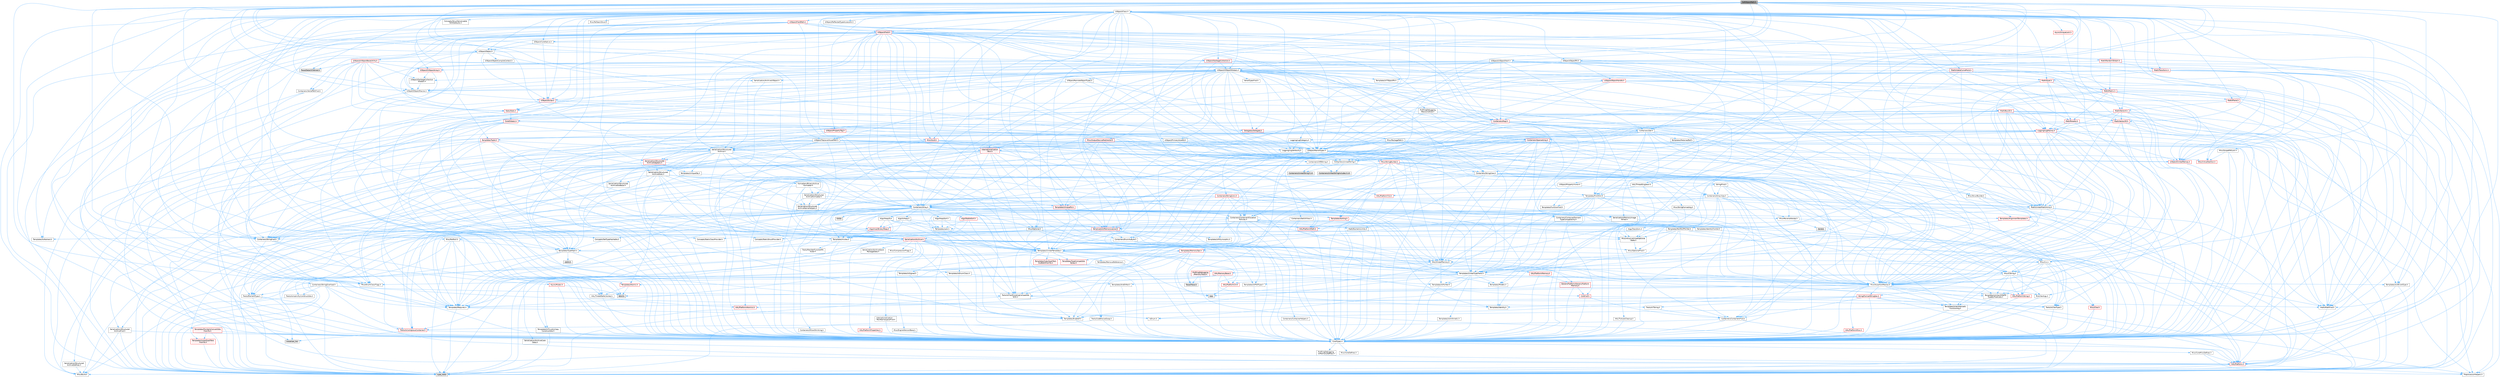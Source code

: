 digraph "SoftObjectPath.h"
{
 // INTERACTIVE_SVG=YES
 // LATEX_PDF_SIZE
  bgcolor="transparent";
  edge [fontname=Helvetica,fontsize=10,labelfontname=Helvetica,labelfontsize=10];
  node [fontname=Helvetica,fontsize=10,shape=box,height=0.2,width=0.4];
  Node1 [id="Node000001",label="SoftObjectPath.h",height=0.2,width=0.4,color="gray40", fillcolor="grey60", style="filled", fontcolor="black",tooltip=" "];
  Node1 -> Node2 [id="edge1_Node000001_Node000002",color="steelblue1",style="solid",tooltip=" "];
  Node2 [id="Node000002",label="Algo/Transform.h",height=0.2,width=0.4,color="grey40", fillcolor="white", style="filled",URL="$de/d59/Algo_2Transform_8h.html",tooltip=" "];
  Node2 -> Node3 [id="edge2_Node000002_Node000003",color="steelblue1",style="solid",tooltip=" "];
  Node3 [id="Node000003",label="CoreTypes.h",height=0.2,width=0.4,color="grey40", fillcolor="white", style="filled",URL="$dc/dec/CoreTypes_8h.html",tooltip=" "];
  Node3 -> Node4 [id="edge3_Node000003_Node000004",color="steelblue1",style="solid",tooltip=" "];
  Node4 [id="Node000004",label="HAL/Platform.h",height=0.2,width=0.4,color="red", fillcolor="#FFF0F0", style="filled",URL="$d9/dd0/Platform_8h.html",tooltip=" "];
  Node4 -> Node5 [id="edge4_Node000004_Node000005",color="steelblue1",style="solid",tooltip=" "];
  Node5 [id="Node000005",label="Misc/Build.h",height=0.2,width=0.4,color="grey40", fillcolor="white", style="filled",URL="$d3/dbb/Build_8h.html",tooltip=" "];
  Node4 -> Node7 [id="edge5_Node000004_Node000007",color="steelblue1",style="solid",tooltip=" "];
  Node7 [id="Node000007",label="type_traits",height=0.2,width=0.4,color="grey60", fillcolor="#E0E0E0", style="filled",tooltip=" "];
  Node4 -> Node8 [id="edge6_Node000004_Node000008",color="steelblue1",style="solid",tooltip=" "];
  Node8 [id="Node000008",label="PreprocessorHelpers.h",height=0.2,width=0.4,color="grey40", fillcolor="white", style="filled",URL="$db/ddb/PreprocessorHelpers_8h.html",tooltip=" "];
  Node3 -> Node14 [id="edge7_Node000003_Node000014",color="steelblue1",style="solid",tooltip=" "];
  Node14 [id="Node000014",label="ProfilingDebugging\l/UMemoryDefines.h",height=0.2,width=0.4,color="grey40", fillcolor="white", style="filled",URL="$d2/da2/UMemoryDefines_8h.html",tooltip=" "];
  Node3 -> Node15 [id="edge8_Node000003_Node000015",color="steelblue1",style="solid",tooltip=" "];
  Node15 [id="Node000015",label="Misc/CoreMiscDefines.h",height=0.2,width=0.4,color="grey40", fillcolor="white", style="filled",URL="$da/d38/CoreMiscDefines_8h.html",tooltip=" "];
  Node15 -> Node4 [id="edge9_Node000015_Node000004",color="steelblue1",style="solid",tooltip=" "];
  Node15 -> Node8 [id="edge10_Node000015_Node000008",color="steelblue1",style="solid",tooltip=" "];
  Node3 -> Node16 [id="edge11_Node000003_Node000016",color="steelblue1",style="solid",tooltip=" "];
  Node16 [id="Node000016",label="Misc/CoreDefines.h",height=0.2,width=0.4,color="grey40", fillcolor="white", style="filled",URL="$d3/dd2/CoreDefines_8h.html",tooltip=" "];
  Node2 -> Node17 [id="edge12_Node000002_Node000017",color="steelblue1",style="solid",tooltip=" "];
  Node17 [id="Node000017",label="Templates/Invoke.h",height=0.2,width=0.4,color="grey40", fillcolor="white", style="filled",URL="$d7/deb/Invoke_8h.html",tooltip=" "];
  Node17 -> Node3 [id="edge13_Node000017_Node000003",color="steelblue1",style="solid",tooltip=" "];
  Node17 -> Node18 [id="edge14_Node000017_Node000018",color="steelblue1",style="solid",tooltip=" "];
  Node18 [id="Node000018",label="Traits/MemberFunctionPtr\lOuter.h",height=0.2,width=0.4,color="grey40", fillcolor="white", style="filled",URL="$db/da7/MemberFunctionPtrOuter_8h.html",tooltip=" "];
  Node17 -> Node19 [id="edge15_Node000017_Node000019",color="steelblue1",style="solid",tooltip=" "];
  Node19 [id="Node000019",label="Templates/UnrealTemplate.h",height=0.2,width=0.4,color="grey40", fillcolor="white", style="filled",URL="$d4/d24/UnrealTemplate_8h.html",tooltip=" "];
  Node19 -> Node3 [id="edge16_Node000019_Node000003",color="steelblue1",style="solid",tooltip=" "];
  Node19 -> Node20 [id="edge17_Node000019_Node000020",color="steelblue1",style="solid",tooltip=" "];
  Node20 [id="Node000020",label="Templates/IsPointer.h",height=0.2,width=0.4,color="grey40", fillcolor="white", style="filled",URL="$d7/d05/IsPointer_8h.html",tooltip=" "];
  Node20 -> Node3 [id="edge18_Node000020_Node000003",color="steelblue1",style="solid",tooltip=" "];
  Node19 -> Node21 [id="edge19_Node000019_Node000021",color="steelblue1",style="solid",tooltip=" "];
  Node21 [id="Node000021",label="HAL/UnrealMemory.h",height=0.2,width=0.4,color="grey40", fillcolor="white", style="filled",URL="$d9/d96/UnrealMemory_8h.html",tooltip=" "];
  Node21 -> Node3 [id="edge20_Node000021_Node000003",color="steelblue1",style="solid",tooltip=" "];
  Node21 -> Node22 [id="edge21_Node000021_Node000022",color="steelblue1",style="solid",tooltip=" "];
  Node22 [id="Node000022",label="GenericPlatform/GenericPlatform\lMemory.h",height=0.2,width=0.4,color="red", fillcolor="#FFF0F0", style="filled",URL="$dd/d22/GenericPlatformMemory_8h.html",tooltip=" "];
  Node22 -> Node23 [id="edge22_Node000022_Node000023",color="steelblue1",style="solid",tooltip=" "];
  Node23 [id="Node000023",label="CoreFwd.h",height=0.2,width=0.4,color="red", fillcolor="#FFF0F0", style="filled",URL="$d1/d1e/CoreFwd_8h.html",tooltip=" "];
  Node23 -> Node3 [id="edge23_Node000023_Node000003",color="steelblue1",style="solid",tooltip=" "];
  Node23 -> Node24 [id="edge24_Node000023_Node000024",color="steelblue1",style="solid",tooltip=" "];
  Node24 [id="Node000024",label="Containers/ContainersFwd.h",height=0.2,width=0.4,color="grey40", fillcolor="white", style="filled",URL="$d4/d0a/ContainersFwd_8h.html",tooltip=" "];
  Node24 -> Node4 [id="edge25_Node000024_Node000004",color="steelblue1",style="solid",tooltip=" "];
  Node24 -> Node3 [id="edge26_Node000024_Node000003",color="steelblue1",style="solid",tooltip=" "];
  Node24 -> Node25 [id="edge27_Node000024_Node000025",color="steelblue1",style="solid",tooltip=" "];
  Node25 [id="Node000025",label="Traits/IsContiguousContainer.h",height=0.2,width=0.4,color="red", fillcolor="#FFF0F0", style="filled",URL="$d5/d3c/IsContiguousContainer_8h.html",tooltip=" "];
  Node25 -> Node3 [id="edge28_Node000025_Node000003",color="steelblue1",style="solid",tooltip=" "];
  Node25 -> Node27 [id="edge29_Node000025_Node000027",color="steelblue1",style="solid",tooltip=" "];
  Node27 [id="Node000027",label="initializer_list",height=0.2,width=0.4,color="grey60", fillcolor="#E0E0E0", style="filled",tooltip=" "];
  Node23 -> Node28 [id="edge30_Node000023_Node000028",color="steelblue1",style="solid",tooltip=" "];
  Node28 [id="Node000028",label="Math/MathFwd.h",height=0.2,width=0.4,color="grey40", fillcolor="white", style="filled",URL="$d2/d10/MathFwd_8h.html",tooltip=" "];
  Node28 -> Node4 [id="edge31_Node000028_Node000004",color="steelblue1",style="solid",tooltip=" "];
  Node22 -> Node3 [id="edge32_Node000022_Node000003",color="steelblue1",style="solid",tooltip=" "];
  Node22 -> Node30 [id="edge33_Node000022_Node000030",color="steelblue1",style="solid",tooltip=" "];
  Node30 [id="Node000030",label="HAL/PlatformString.h",height=0.2,width=0.4,color="red", fillcolor="#FFF0F0", style="filled",URL="$db/db5/PlatformString_8h.html",tooltip=" "];
  Node30 -> Node3 [id="edge34_Node000030_Node000003",color="steelblue1",style="solid",tooltip=" "];
  Node21 -> Node34 [id="edge35_Node000021_Node000034",color="steelblue1",style="solid",tooltip=" "];
  Node34 [id="Node000034",label="HAL/MemoryBase.h",height=0.2,width=0.4,color="red", fillcolor="#FFF0F0", style="filled",URL="$d6/d9f/MemoryBase_8h.html",tooltip=" "];
  Node34 -> Node3 [id="edge36_Node000034_Node000003",color="steelblue1",style="solid",tooltip=" "];
  Node34 -> Node35 [id="edge37_Node000034_Node000035",color="steelblue1",style="solid",tooltip=" "];
  Node35 [id="Node000035",label="HAL/PlatformAtomics.h",height=0.2,width=0.4,color="red", fillcolor="#FFF0F0", style="filled",URL="$d3/d36/PlatformAtomics_8h.html",tooltip=" "];
  Node35 -> Node3 [id="edge38_Node000035_Node000003",color="steelblue1",style="solid",tooltip=" "];
  Node34 -> Node38 [id="edge39_Node000034_Node000038",color="steelblue1",style="solid",tooltip=" "];
  Node38 [id="Node000038",label="HAL/PlatformCrt.h",height=0.2,width=0.4,color="red", fillcolor="#FFF0F0", style="filled",URL="$d8/d75/PlatformCrt_8h.html",tooltip=" "];
  Node38 -> Node39 [id="edge40_Node000038_Node000039",color="steelblue1",style="solid",tooltip=" "];
  Node39 [id="Node000039",label="new",height=0.2,width=0.4,color="grey60", fillcolor="#E0E0E0", style="filled",tooltip=" "];
  Node34 -> Node80 [id="edge41_Node000034_Node000080",color="steelblue1",style="solid",tooltip=" "];
  Node80 [id="Node000080",label="Templates/Atomic.h",height=0.2,width=0.4,color="red", fillcolor="#FFF0F0", style="filled",URL="$d3/d91/Atomic_8h.html",tooltip=" "];
  Node80 -> Node81 [id="edge42_Node000080_Node000081",color="steelblue1",style="solid",tooltip=" "];
  Node81 [id="Node000081",label="HAL/ThreadSafeCounter.h",height=0.2,width=0.4,color="grey40", fillcolor="white", style="filled",URL="$dc/dc9/ThreadSafeCounter_8h.html",tooltip=" "];
  Node81 -> Node3 [id="edge43_Node000081_Node000003",color="steelblue1",style="solid",tooltip=" "];
  Node81 -> Node35 [id="edge44_Node000081_Node000035",color="steelblue1",style="solid",tooltip=" "];
  Node80 -> Node77 [id="edge45_Node000080_Node000077",color="steelblue1",style="solid",tooltip=" "];
  Node77 [id="Node000077",label="atomic",height=0.2,width=0.4,color="grey60", fillcolor="#E0E0E0", style="filled",tooltip=" "];
  Node21 -> Node89 [id="edge46_Node000021_Node000089",color="steelblue1",style="solid",tooltip=" "];
  Node89 [id="Node000089",label="HAL/PlatformMemory.h",height=0.2,width=0.4,color="red", fillcolor="#FFF0F0", style="filled",URL="$de/d68/PlatformMemory_8h.html",tooltip=" "];
  Node89 -> Node3 [id="edge47_Node000089_Node000003",color="steelblue1",style="solid",tooltip=" "];
  Node89 -> Node22 [id="edge48_Node000089_Node000022",color="steelblue1",style="solid",tooltip=" "];
  Node21 -> Node91 [id="edge49_Node000021_Node000091",color="steelblue1",style="solid",tooltip=" "];
  Node91 [id="Node000091",label="ProfilingDebugging\l/MemoryTrace.h",height=0.2,width=0.4,color="red", fillcolor="#FFF0F0", style="filled",URL="$da/dd7/MemoryTrace_8h.html",tooltip=" "];
  Node91 -> Node4 [id="edge50_Node000091_Node000004",color="steelblue1",style="solid",tooltip=" "];
  Node91 -> Node55 [id="edge51_Node000091_Node000055",color="steelblue1",style="solid",tooltip=" "];
  Node55 [id="Node000055",label="Misc/EnumClassFlags.h",height=0.2,width=0.4,color="grey40", fillcolor="white", style="filled",URL="$d8/de7/EnumClassFlags_8h.html",tooltip=" "];
  Node91 -> Node63 [id="edge52_Node000091_Node000063",color="steelblue1",style="solid",tooltip=" "];
  Node63 [id="Node000063",label="Trace/Trace.h",height=0.2,width=0.4,color="grey60", fillcolor="#E0E0E0", style="filled",tooltip=" "];
  Node21 -> Node20 [id="edge53_Node000021_Node000020",color="steelblue1",style="solid",tooltip=" "];
  Node19 -> Node92 [id="edge54_Node000019_Node000092",color="steelblue1",style="solid",tooltip=" "];
  Node92 [id="Node000092",label="Templates/CopyQualifiers\lAndRefsFromTo.h",height=0.2,width=0.4,color="red", fillcolor="#FFF0F0", style="filled",URL="$d3/db3/CopyQualifiersAndRefsFromTo_8h.html",tooltip=" "];
  Node19 -> Node94 [id="edge55_Node000019_Node000094",color="steelblue1",style="solid",tooltip=" "];
  Node94 [id="Node000094",label="Templates/UnrealTypeTraits.h",height=0.2,width=0.4,color="grey40", fillcolor="white", style="filled",URL="$d2/d2d/UnrealTypeTraits_8h.html",tooltip=" "];
  Node94 -> Node3 [id="edge56_Node000094_Node000003",color="steelblue1",style="solid",tooltip=" "];
  Node94 -> Node20 [id="edge57_Node000094_Node000020",color="steelblue1",style="solid",tooltip=" "];
  Node94 -> Node47 [id="edge58_Node000094_Node000047",color="steelblue1",style="solid",tooltip=" "];
  Node47 [id="Node000047",label="Misc/AssertionMacros.h",height=0.2,width=0.4,color="grey40", fillcolor="white", style="filled",URL="$d0/dfa/AssertionMacros_8h.html",tooltip=" "];
  Node47 -> Node3 [id="edge59_Node000047_Node000003",color="steelblue1",style="solid",tooltip=" "];
  Node47 -> Node4 [id="edge60_Node000047_Node000004",color="steelblue1",style="solid",tooltip=" "];
  Node47 -> Node48 [id="edge61_Node000047_Node000048",color="steelblue1",style="solid",tooltip=" "];
  Node48 [id="Node000048",label="HAL/PlatformMisc.h",height=0.2,width=0.4,color="red", fillcolor="#FFF0F0", style="filled",URL="$d0/df5/PlatformMisc_8h.html",tooltip=" "];
  Node48 -> Node3 [id="edge62_Node000048_Node000003",color="steelblue1",style="solid",tooltip=" "];
  Node47 -> Node8 [id="edge63_Node000047_Node000008",color="steelblue1",style="solid",tooltip=" "];
  Node47 -> Node64 [id="edge64_Node000047_Node000064",color="steelblue1",style="solid",tooltip=" "];
  Node64 [id="Node000064",label="Templates/EnableIf.h",height=0.2,width=0.4,color="grey40", fillcolor="white", style="filled",URL="$d7/d60/EnableIf_8h.html",tooltip=" "];
  Node64 -> Node3 [id="edge65_Node000064_Node000003",color="steelblue1",style="solid",tooltip=" "];
  Node47 -> Node65 [id="edge66_Node000047_Node000065",color="steelblue1",style="solid",tooltip=" "];
  Node65 [id="Node000065",label="Templates/IsArrayOrRefOf\lTypeByPredicate.h",height=0.2,width=0.4,color="grey40", fillcolor="white", style="filled",URL="$d6/da1/IsArrayOrRefOfTypeByPredicate_8h.html",tooltip=" "];
  Node65 -> Node3 [id="edge67_Node000065_Node000003",color="steelblue1",style="solid",tooltip=" "];
  Node47 -> Node66 [id="edge68_Node000047_Node000066",color="steelblue1",style="solid",tooltip=" "];
  Node66 [id="Node000066",label="Templates/IsValidVariadic\lFunctionArg.h",height=0.2,width=0.4,color="grey40", fillcolor="white", style="filled",URL="$d0/dc8/IsValidVariadicFunctionArg_8h.html",tooltip=" "];
  Node66 -> Node3 [id="edge69_Node000066_Node000003",color="steelblue1",style="solid",tooltip=" "];
  Node66 -> Node67 [id="edge70_Node000066_Node000067",color="steelblue1",style="solid",tooltip=" "];
  Node67 [id="Node000067",label="IsEnum.h",height=0.2,width=0.4,color="grey40", fillcolor="white", style="filled",URL="$d4/de5/IsEnum_8h.html",tooltip=" "];
  Node66 -> Node7 [id="edge71_Node000066_Node000007",color="steelblue1",style="solid",tooltip=" "];
  Node47 -> Node68 [id="edge72_Node000047_Node000068",color="steelblue1",style="solid",tooltip=" "];
  Node68 [id="Node000068",label="Traits/IsCharEncodingCompatible\lWith.h",height=0.2,width=0.4,color="grey40", fillcolor="white", style="filled",URL="$df/dd1/IsCharEncodingCompatibleWith_8h.html",tooltip=" "];
  Node68 -> Node7 [id="edge73_Node000068_Node000007",color="steelblue1",style="solid",tooltip=" "];
  Node68 -> Node69 [id="edge74_Node000068_Node000069",color="steelblue1",style="solid",tooltip=" "];
  Node69 [id="Node000069",label="Traits/IsCharType.h",height=0.2,width=0.4,color="grey40", fillcolor="white", style="filled",URL="$db/d51/IsCharType_8h.html",tooltip=" "];
  Node69 -> Node3 [id="edge75_Node000069_Node000003",color="steelblue1",style="solid",tooltip=" "];
  Node47 -> Node70 [id="edge76_Node000047_Node000070",color="steelblue1",style="solid",tooltip=" "];
  Node70 [id="Node000070",label="Misc/VarArgs.h",height=0.2,width=0.4,color="grey40", fillcolor="white", style="filled",URL="$d5/d6f/VarArgs_8h.html",tooltip=" "];
  Node70 -> Node3 [id="edge77_Node000070_Node000003",color="steelblue1",style="solid",tooltip=" "];
  Node47 -> Node71 [id="edge78_Node000047_Node000071",color="steelblue1",style="solid",tooltip=" "];
  Node71 [id="Node000071",label="String/FormatStringSan.h",height=0.2,width=0.4,color="red", fillcolor="#FFF0F0", style="filled",URL="$d3/d8b/FormatStringSan_8h.html",tooltip=" "];
  Node71 -> Node7 [id="edge79_Node000071_Node000007",color="steelblue1",style="solid",tooltip=" "];
  Node71 -> Node3 [id="edge80_Node000071_Node000003",color="steelblue1",style="solid",tooltip=" "];
  Node71 -> Node72 [id="edge81_Node000071_Node000072",color="steelblue1",style="solid",tooltip=" "];
  Node72 [id="Node000072",label="Templates/Requires.h",height=0.2,width=0.4,color="grey40", fillcolor="white", style="filled",URL="$dc/d96/Requires_8h.html",tooltip=" "];
  Node72 -> Node64 [id="edge82_Node000072_Node000064",color="steelblue1",style="solid",tooltip=" "];
  Node72 -> Node7 [id="edge83_Node000072_Node000007",color="steelblue1",style="solid",tooltip=" "];
  Node71 -> Node73 [id="edge84_Node000071_Node000073",color="steelblue1",style="solid",tooltip=" "];
  Node73 [id="Node000073",label="Templates/Identity.h",height=0.2,width=0.4,color="grey40", fillcolor="white", style="filled",URL="$d0/dd5/Identity_8h.html",tooltip=" "];
  Node71 -> Node66 [id="edge85_Node000071_Node000066",color="steelblue1",style="solid",tooltip=" "];
  Node71 -> Node69 [id="edge86_Node000071_Node000069",color="steelblue1",style="solid",tooltip=" "];
  Node71 -> Node75 [id="edge87_Node000071_Node000075",color="steelblue1",style="solid",tooltip=" "];
  Node75 [id="Node000075",label="Traits/IsTString.h",height=0.2,width=0.4,color="grey40", fillcolor="white", style="filled",URL="$d0/df8/IsTString_8h.html",tooltip=" "];
  Node75 -> Node24 [id="edge88_Node000075_Node000024",color="steelblue1",style="solid",tooltip=" "];
  Node71 -> Node24 [id="edge89_Node000071_Node000024",color="steelblue1",style="solid",tooltip=" "];
  Node47 -> Node77 [id="edge90_Node000047_Node000077",color="steelblue1",style="solid",tooltip=" "];
  Node94 -> Node85 [id="edge91_Node000094_Node000085",color="steelblue1",style="solid",tooltip=" "];
  Node85 [id="Node000085",label="Templates/AndOrNot.h",height=0.2,width=0.4,color="grey40", fillcolor="white", style="filled",URL="$db/d0a/AndOrNot_8h.html",tooltip=" "];
  Node85 -> Node3 [id="edge92_Node000085_Node000003",color="steelblue1",style="solid",tooltip=" "];
  Node94 -> Node64 [id="edge93_Node000094_Node000064",color="steelblue1",style="solid",tooltip=" "];
  Node94 -> Node95 [id="edge94_Node000094_Node000095",color="steelblue1",style="solid",tooltip=" "];
  Node95 [id="Node000095",label="Templates/IsArithmetic.h",height=0.2,width=0.4,color="grey40", fillcolor="white", style="filled",URL="$d2/d5d/IsArithmetic_8h.html",tooltip=" "];
  Node95 -> Node3 [id="edge95_Node000095_Node000003",color="steelblue1",style="solid",tooltip=" "];
  Node94 -> Node67 [id="edge96_Node000094_Node000067",color="steelblue1",style="solid",tooltip=" "];
  Node94 -> Node96 [id="edge97_Node000094_Node000096",color="steelblue1",style="solid",tooltip=" "];
  Node96 [id="Node000096",label="Templates/Models.h",height=0.2,width=0.4,color="grey40", fillcolor="white", style="filled",URL="$d3/d0c/Models_8h.html",tooltip=" "];
  Node96 -> Node73 [id="edge98_Node000096_Node000073",color="steelblue1",style="solid",tooltip=" "];
  Node94 -> Node97 [id="edge99_Node000094_Node000097",color="steelblue1",style="solid",tooltip=" "];
  Node97 [id="Node000097",label="Templates/IsPODType.h",height=0.2,width=0.4,color="grey40", fillcolor="white", style="filled",URL="$d7/db1/IsPODType_8h.html",tooltip=" "];
  Node97 -> Node3 [id="edge100_Node000097_Node000003",color="steelblue1",style="solid",tooltip=" "];
  Node94 -> Node98 [id="edge101_Node000094_Node000098",color="steelblue1",style="solid",tooltip=" "];
  Node98 [id="Node000098",label="Templates/IsUECoreType.h",height=0.2,width=0.4,color="grey40", fillcolor="white", style="filled",URL="$d1/db8/IsUECoreType_8h.html",tooltip=" "];
  Node98 -> Node3 [id="edge102_Node000098_Node000003",color="steelblue1",style="solid",tooltip=" "];
  Node98 -> Node7 [id="edge103_Node000098_Node000007",color="steelblue1",style="solid",tooltip=" "];
  Node94 -> Node86 [id="edge104_Node000094_Node000086",color="steelblue1",style="solid",tooltip=" "];
  Node86 [id="Node000086",label="Templates/IsTriviallyCopy\lConstructible.h",height=0.2,width=0.4,color="grey40", fillcolor="white", style="filled",URL="$d3/d78/IsTriviallyCopyConstructible_8h.html",tooltip=" "];
  Node86 -> Node3 [id="edge105_Node000086_Node000003",color="steelblue1",style="solid",tooltip=" "];
  Node86 -> Node7 [id="edge106_Node000086_Node000007",color="steelblue1",style="solid",tooltip=" "];
  Node19 -> Node99 [id="edge107_Node000019_Node000099",color="steelblue1",style="solid",tooltip=" "];
  Node99 [id="Node000099",label="Templates/RemoveReference.h",height=0.2,width=0.4,color="grey40", fillcolor="white", style="filled",URL="$da/dbe/RemoveReference_8h.html",tooltip=" "];
  Node99 -> Node3 [id="edge108_Node000099_Node000003",color="steelblue1",style="solid",tooltip=" "];
  Node19 -> Node72 [id="edge109_Node000019_Node000072",color="steelblue1",style="solid",tooltip=" "];
  Node19 -> Node100 [id="edge110_Node000019_Node000100",color="steelblue1",style="solid",tooltip=" "];
  Node100 [id="Node000100",label="Templates/TypeCompatible\lBytes.h",height=0.2,width=0.4,color="red", fillcolor="#FFF0F0", style="filled",URL="$df/d0a/TypeCompatibleBytes_8h.html",tooltip=" "];
  Node100 -> Node3 [id="edge111_Node000100_Node000003",color="steelblue1",style="solid",tooltip=" "];
  Node100 -> Node39 [id="edge112_Node000100_Node000039",color="steelblue1",style="solid",tooltip=" "];
  Node100 -> Node7 [id="edge113_Node000100_Node000007",color="steelblue1",style="solid",tooltip=" "];
  Node19 -> Node73 [id="edge114_Node000019_Node000073",color="steelblue1",style="solid",tooltip=" "];
  Node19 -> Node25 [id="edge115_Node000019_Node000025",color="steelblue1",style="solid",tooltip=" "];
  Node19 -> Node101 [id="edge116_Node000019_Node000101",color="steelblue1",style="solid",tooltip=" "];
  Node101 [id="Node000101",label="Traits/UseBitwiseSwap.h",height=0.2,width=0.4,color="grey40", fillcolor="white", style="filled",URL="$db/df3/UseBitwiseSwap_8h.html",tooltip=" "];
  Node101 -> Node3 [id="edge117_Node000101_Node000003",color="steelblue1",style="solid",tooltip=" "];
  Node101 -> Node7 [id="edge118_Node000101_Node000007",color="steelblue1",style="solid",tooltip=" "];
  Node19 -> Node7 [id="edge119_Node000019_Node000007",color="steelblue1",style="solid",tooltip=" "];
  Node17 -> Node7 [id="edge120_Node000017_Node000007",color="steelblue1",style="solid",tooltip=" "];
  Node1 -> Node102 [id="edge121_Node000001_Node000102",color="steelblue1",style="solid",tooltip=" "];
  Node102 [id="Node000102",label="Containers/Array.h",height=0.2,width=0.4,color="grey40", fillcolor="white", style="filled",URL="$df/dd0/Array_8h.html",tooltip=" "];
  Node102 -> Node3 [id="edge122_Node000102_Node000003",color="steelblue1",style="solid",tooltip=" "];
  Node102 -> Node47 [id="edge123_Node000102_Node000047",color="steelblue1",style="solid",tooltip=" "];
  Node102 -> Node103 [id="edge124_Node000102_Node000103",color="steelblue1",style="solid",tooltip=" "];
  Node103 [id="Node000103",label="Misc/IntrusiveUnsetOptional\lState.h",height=0.2,width=0.4,color="grey40", fillcolor="white", style="filled",URL="$d2/d0a/IntrusiveUnsetOptionalState_8h.html",tooltip=" "];
  Node103 -> Node104 [id="edge125_Node000103_Node000104",color="steelblue1",style="solid",tooltip=" "];
  Node104 [id="Node000104",label="Misc/OptionalFwd.h",height=0.2,width=0.4,color="grey40", fillcolor="white", style="filled",URL="$dc/d50/OptionalFwd_8h.html",tooltip=" "];
  Node102 -> Node105 [id="edge126_Node000102_Node000105",color="steelblue1",style="solid",tooltip=" "];
  Node105 [id="Node000105",label="Misc/ReverseIterate.h",height=0.2,width=0.4,color="grey40", fillcolor="white", style="filled",URL="$db/de3/ReverseIterate_8h.html",tooltip=" "];
  Node105 -> Node4 [id="edge127_Node000105_Node000004",color="steelblue1",style="solid",tooltip=" "];
  Node105 -> Node106 [id="edge128_Node000105_Node000106",color="steelblue1",style="solid",tooltip=" "];
  Node106 [id="Node000106",label="iterator",height=0.2,width=0.4,color="grey60", fillcolor="#E0E0E0", style="filled",tooltip=" "];
  Node102 -> Node21 [id="edge129_Node000102_Node000021",color="steelblue1",style="solid",tooltip=" "];
  Node102 -> Node94 [id="edge130_Node000102_Node000094",color="steelblue1",style="solid",tooltip=" "];
  Node102 -> Node19 [id="edge131_Node000102_Node000019",color="steelblue1",style="solid",tooltip=" "];
  Node102 -> Node107 [id="edge132_Node000102_Node000107",color="steelblue1",style="solid",tooltip=" "];
  Node107 [id="Node000107",label="Containers/AllowShrinking.h",height=0.2,width=0.4,color="grey40", fillcolor="white", style="filled",URL="$d7/d1a/AllowShrinking_8h.html",tooltip=" "];
  Node107 -> Node3 [id="edge133_Node000107_Node000003",color="steelblue1",style="solid",tooltip=" "];
  Node102 -> Node108 [id="edge134_Node000102_Node000108",color="steelblue1",style="solid",tooltip=" "];
  Node108 [id="Node000108",label="Containers/ContainerAllocation\lPolicies.h",height=0.2,width=0.4,color="grey40", fillcolor="white", style="filled",URL="$d7/dff/ContainerAllocationPolicies_8h.html",tooltip=" "];
  Node108 -> Node3 [id="edge135_Node000108_Node000003",color="steelblue1",style="solid",tooltip=" "];
  Node108 -> Node109 [id="edge136_Node000108_Node000109",color="steelblue1",style="solid",tooltip=" "];
  Node109 [id="Node000109",label="Containers/ContainerHelpers.h",height=0.2,width=0.4,color="grey40", fillcolor="white", style="filled",URL="$d7/d33/ContainerHelpers_8h.html",tooltip=" "];
  Node109 -> Node3 [id="edge137_Node000109_Node000003",color="steelblue1",style="solid",tooltip=" "];
  Node108 -> Node108 [id="edge138_Node000108_Node000108",color="steelblue1",style="solid",tooltip=" "];
  Node108 -> Node110 [id="edge139_Node000108_Node000110",color="steelblue1",style="solid",tooltip=" "];
  Node110 [id="Node000110",label="HAL/PlatformMath.h",height=0.2,width=0.4,color="red", fillcolor="#FFF0F0", style="filled",URL="$dc/d53/PlatformMath_8h.html",tooltip=" "];
  Node110 -> Node3 [id="edge140_Node000110_Node000003",color="steelblue1",style="solid",tooltip=" "];
  Node108 -> Node21 [id="edge141_Node000108_Node000021",color="steelblue1",style="solid",tooltip=" "];
  Node108 -> Node53 [id="edge142_Node000108_Node000053",color="steelblue1",style="solid",tooltip=" "];
  Node53 [id="Node000053",label="Math/NumericLimits.h",height=0.2,width=0.4,color="grey40", fillcolor="white", style="filled",URL="$df/d1b/NumericLimits_8h.html",tooltip=" "];
  Node53 -> Node3 [id="edge143_Node000053_Node000003",color="steelblue1",style="solid",tooltip=" "];
  Node108 -> Node47 [id="edge144_Node000108_Node000047",color="steelblue1",style="solid",tooltip=" "];
  Node108 -> Node118 [id="edge145_Node000108_Node000118",color="steelblue1",style="solid",tooltip=" "];
  Node118 [id="Node000118",label="Templates/IsPolymorphic.h",height=0.2,width=0.4,color="grey40", fillcolor="white", style="filled",URL="$dc/d20/IsPolymorphic_8h.html",tooltip=" "];
  Node108 -> Node119 [id="edge146_Node000108_Node000119",color="steelblue1",style="solid",tooltip=" "];
  Node119 [id="Node000119",label="Templates/MemoryOps.h",height=0.2,width=0.4,color="red", fillcolor="#FFF0F0", style="filled",URL="$db/dea/MemoryOps_8h.html",tooltip=" "];
  Node119 -> Node3 [id="edge147_Node000119_Node000003",color="steelblue1",style="solid",tooltip=" "];
  Node119 -> Node21 [id="edge148_Node000119_Node000021",color="steelblue1",style="solid",tooltip=" "];
  Node119 -> Node86 [id="edge149_Node000119_Node000086",color="steelblue1",style="solid",tooltip=" "];
  Node119 -> Node72 [id="edge150_Node000119_Node000072",color="steelblue1",style="solid",tooltip=" "];
  Node119 -> Node94 [id="edge151_Node000119_Node000094",color="steelblue1",style="solid",tooltip=" "];
  Node119 -> Node101 [id="edge152_Node000119_Node000101",color="steelblue1",style="solid",tooltip=" "];
  Node119 -> Node39 [id="edge153_Node000119_Node000039",color="steelblue1",style="solid",tooltip=" "];
  Node119 -> Node7 [id="edge154_Node000119_Node000007",color="steelblue1",style="solid",tooltip=" "];
  Node108 -> Node100 [id="edge155_Node000108_Node000100",color="steelblue1",style="solid",tooltip=" "];
  Node108 -> Node7 [id="edge156_Node000108_Node000007",color="steelblue1",style="solid",tooltip=" "];
  Node102 -> Node120 [id="edge157_Node000102_Node000120",color="steelblue1",style="solid",tooltip=" "];
  Node120 [id="Node000120",label="Containers/ContainerElement\lTypeCompatibility.h",height=0.2,width=0.4,color="grey40", fillcolor="white", style="filled",URL="$df/ddf/ContainerElementTypeCompatibility_8h.html",tooltip=" "];
  Node120 -> Node3 [id="edge158_Node000120_Node000003",color="steelblue1",style="solid",tooltip=" "];
  Node120 -> Node94 [id="edge159_Node000120_Node000094",color="steelblue1",style="solid",tooltip=" "];
  Node102 -> Node121 [id="edge160_Node000102_Node000121",color="steelblue1",style="solid",tooltip=" "];
  Node121 [id="Node000121",label="Serialization/Archive.h",height=0.2,width=0.4,color="red", fillcolor="#FFF0F0", style="filled",URL="$d7/d3b/Archive_8h.html",tooltip=" "];
  Node121 -> Node23 [id="edge161_Node000121_Node000023",color="steelblue1",style="solid",tooltip=" "];
  Node121 -> Node3 [id="edge162_Node000121_Node000003",color="steelblue1",style="solid",tooltip=" "];
  Node121 -> Node122 [id="edge163_Node000121_Node000122",color="steelblue1",style="solid",tooltip=" "];
  Node122 [id="Node000122",label="HAL/PlatformProperties.h",height=0.2,width=0.4,color="red", fillcolor="#FFF0F0", style="filled",URL="$d9/db0/PlatformProperties_8h.html",tooltip=" "];
  Node122 -> Node3 [id="edge164_Node000122_Node000003",color="steelblue1",style="solid",tooltip=" "];
  Node121 -> Node125 [id="edge165_Node000121_Node000125",color="steelblue1",style="solid",tooltip=" "];
  Node125 [id="Node000125",label="Internationalization\l/TextNamespaceFwd.h",height=0.2,width=0.4,color="grey40", fillcolor="white", style="filled",URL="$d8/d97/TextNamespaceFwd_8h.html",tooltip=" "];
  Node125 -> Node3 [id="edge166_Node000125_Node000003",color="steelblue1",style="solid",tooltip=" "];
  Node121 -> Node28 [id="edge167_Node000121_Node000028",color="steelblue1",style="solid",tooltip=" "];
  Node121 -> Node47 [id="edge168_Node000121_Node000047",color="steelblue1",style="solid",tooltip=" "];
  Node121 -> Node5 [id="edge169_Node000121_Node000005",color="steelblue1",style="solid",tooltip=" "];
  Node121 -> Node54 [id="edge170_Node000121_Node000054",color="steelblue1",style="solid",tooltip=" "];
  Node54 [id="Node000054",label="Misc/CompressionFlags.h",height=0.2,width=0.4,color="grey40", fillcolor="white", style="filled",URL="$d9/d76/CompressionFlags_8h.html",tooltip=" "];
  Node121 -> Node126 [id="edge171_Node000121_Node000126",color="steelblue1",style="solid",tooltip=" "];
  Node126 [id="Node000126",label="Misc/EngineVersionBase.h",height=0.2,width=0.4,color="grey40", fillcolor="white", style="filled",URL="$d5/d2b/EngineVersionBase_8h.html",tooltip=" "];
  Node126 -> Node3 [id="edge172_Node000126_Node000003",color="steelblue1",style="solid",tooltip=" "];
  Node121 -> Node70 [id="edge173_Node000121_Node000070",color="steelblue1",style="solid",tooltip=" "];
  Node121 -> Node127 [id="edge174_Node000121_Node000127",color="steelblue1",style="solid",tooltip=" "];
  Node127 [id="Node000127",label="Serialization/ArchiveCook\lData.h",height=0.2,width=0.4,color="grey40", fillcolor="white", style="filled",URL="$dc/db6/ArchiveCookData_8h.html",tooltip=" "];
  Node127 -> Node4 [id="edge175_Node000127_Node000004",color="steelblue1",style="solid",tooltip=" "];
  Node121 -> Node128 [id="edge176_Node000121_Node000128",color="steelblue1",style="solid",tooltip=" "];
  Node128 [id="Node000128",label="Serialization/ArchiveSave\lPackageData.h",height=0.2,width=0.4,color="grey40", fillcolor="white", style="filled",URL="$d1/d37/ArchiveSavePackageData_8h.html",tooltip=" "];
  Node121 -> Node64 [id="edge177_Node000121_Node000064",color="steelblue1",style="solid",tooltip=" "];
  Node121 -> Node65 [id="edge178_Node000121_Node000065",color="steelblue1",style="solid",tooltip=" "];
  Node121 -> Node129 [id="edge179_Node000121_Node000129",color="steelblue1",style="solid",tooltip=" "];
  Node129 [id="Node000129",label="Templates/IsEnumClass.h",height=0.2,width=0.4,color="grey40", fillcolor="white", style="filled",URL="$d7/d15/IsEnumClass_8h.html",tooltip=" "];
  Node129 -> Node3 [id="edge180_Node000129_Node000003",color="steelblue1",style="solid",tooltip=" "];
  Node129 -> Node85 [id="edge181_Node000129_Node000085",color="steelblue1",style="solid",tooltip=" "];
  Node121 -> Node115 [id="edge182_Node000121_Node000115",color="steelblue1",style="solid",tooltip=" "];
  Node115 [id="Node000115",label="Templates/IsSigned.h",height=0.2,width=0.4,color="grey40", fillcolor="white", style="filled",URL="$d8/dd8/IsSigned_8h.html",tooltip=" "];
  Node115 -> Node3 [id="edge183_Node000115_Node000003",color="steelblue1",style="solid",tooltip=" "];
  Node121 -> Node66 [id="edge184_Node000121_Node000066",color="steelblue1",style="solid",tooltip=" "];
  Node121 -> Node19 [id="edge185_Node000121_Node000019",color="steelblue1",style="solid",tooltip=" "];
  Node121 -> Node68 [id="edge186_Node000121_Node000068",color="steelblue1",style="solid",tooltip=" "];
  Node102 -> Node131 [id="edge187_Node000102_Node000131",color="steelblue1",style="solid",tooltip=" "];
  Node131 [id="Node000131",label="Serialization/MemoryImage\lWriter.h",height=0.2,width=0.4,color="grey40", fillcolor="white", style="filled",URL="$d0/d08/MemoryImageWriter_8h.html",tooltip=" "];
  Node131 -> Node3 [id="edge188_Node000131_Node000003",color="steelblue1",style="solid",tooltip=" "];
  Node131 -> Node132 [id="edge189_Node000131_Node000132",color="steelblue1",style="solid",tooltip=" "];
  Node132 [id="Node000132",label="Serialization/MemoryLayout.h",height=0.2,width=0.4,color="red", fillcolor="#FFF0F0", style="filled",URL="$d7/d66/MemoryLayout_8h.html",tooltip=" "];
  Node132 -> Node133 [id="edge190_Node000132_Node000133",color="steelblue1",style="solid",tooltip=" "];
  Node133 [id="Node000133",label="Concepts/StaticClassProvider.h",height=0.2,width=0.4,color="grey40", fillcolor="white", style="filled",URL="$dd/d83/StaticClassProvider_8h.html",tooltip=" "];
  Node132 -> Node134 [id="edge191_Node000132_Node000134",color="steelblue1",style="solid",tooltip=" "];
  Node134 [id="Node000134",label="Concepts/StaticStructProvider.h",height=0.2,width=0.4,color="grey40", fillcolor="white", style="filled",URL="$d5/d77/StaticStructProvider_8h.html",tooltip=" "];
  Node132 -> Node135 [id="edge192_Node000132_Node000135",color="steelblue1",style="solid",tooltip=" "];
  Node135 [id="Node000135",label="Containers/EnumAsByte.h",height=0.2,width=0.4,color="grey40", fillcolor="white", style="filled",URL="$d6/d9a/EnumAsByte_8h.html",tooltip=" "];
  Node135 -> Node3 [id="edge193_Node000135_Node000003",color="steelblue1",style="solid",tooltip=" "];
  Node135 -> Node97 [id="edge194_Node000135_Node000097",color="steelblue1",style="solid",tooltip=" "];
  Node135 -> Node136 [id="edge195_Node000135_Node000136",color="steelblue1",style="solid",tooltip=" "];
  Node136 [id="Node000136",label="Templates/TypeHash.h",height=0.2,width=0.4,color="grey40", fillcolor="white", style="filled",URL="$d1/d62/TypeHash_8h.html",tooltip=" "];
  Node136 -> Node3 [id="edge196_Node000136_Node000003",color="steelblue1",style="solid",tooltip=" "];
  Node136 -> Node72 [id="edge197_Node000136_Node000072",color="steelblue1",style="solid",tooltip=" "];
  Node136 -> Node137 [id="edge198_Node000136_Node000137",color="steelblue1",style="solid",tooltip=" "];
  Node137 [id="Node000137",label="Misc/Crc.h",height=0.2,width=0.4,color="grey40", fillcolor="white", style="filled",URL="$d4/dd2/Crc_8h.html",tooltip=" "];
  Node137 -> Node3 [id="edge199_Node000137_Node000003",color="steelblue1",style="solid",tooltip=" "];
  Node137 -> Node30 [id="edge200_Node000137_Node000030",color="steelblue1",style="solid",tooltip=" "];
  Node137 -> Node47 [id="edge201_Node000137_Node000047",color="steelblue1",style="solid",tooltip=" "];
  Node137 -> Node138 [id="edge202_Node000137_Node000138",color="steelblue1",style="solid",tooltip=" "];
  Node138 [id="Node000138",label="Misc/CString.h",height=0.2,width=0.4,color="grey40", fillcolor="white", style="filled",URL="$d2/d49/CString_8h.html",tooltip=" "];
  Node138 -> Node3 [id="edge203_Node000138_Node000003",color="steelblue1",style="solid",tooltip=" "];
  Node138 -> Node38 [id="edge204_Node000138_Node000038",color="steelblue1",style="solid",tooltip=" "];
  Node138 -> Node30 [id="edge205_Node000138_Node000030",color="steelblue1",style="solid",tooltip=" "];
  Node138 -> Node47 [id="edge206_Node000138_Node000047",color="steelblue1",style="solid",tooltip=" "];
  Node138 -> Node139 [id="edge207_Node000138_Node000139",color="steelblue1",style="solid",tooltip=" "];
  Node139 [id="Node000139",label="Misc/Char.h",height=0.2,width=0.4,color="red", fillcolor="#FFF0F0", style="filled",URL="$d0/d58/Char_8h.html",tooltip=" "];
  Node139 -> Node3 [id="edge208_Node000139_Node000003",color="steelblue1",style="solid",tooltip=" "];
  Node139 -> Node7 [id="edge209_Node000139_Node000007",color="steelblue1",style="solid",tooltip=" "];
  Node138 -> Node70 [id="edge210_Node000138_Node000070",color="steelblue1",style="solid",tooltip=" "];
  Node138 -> Node65 [id="edge211_Node000138_Node000065",color="steelblue1",style="solid",tooltip=" "];
  Node138 -> Node66 [id="edge212_Node000138_Node000066",color="steelblue1",style="solid",tooltip=" "];
  Node138 -> Node68 [id="edge213_Node000138_Node000068",color="steelblue1",style="solid",tooltip=" "];
  Node137 -> Node139 [id="edge214_Node000137_Node000139",color="steelblue1",style="solid",tooltip=" "];
  Node137 -> Node94 [id="edge215_Node000137_Node000094",color="steelblue1",style="solid",tooltip=" "];
  Node137 -> Node69 [id="edge216_Node000137_Node000069",color="steelblue1",style="solid",tooltip=" "];
  Node136 -> Node142 [id="edge217_Node000136_Node000142",color="steelblue1",style="solid",tooltip=" "];
  Node142 [id="Node000142",label="stdint.h",height=0.2,width=0.4,color="grey60", fillcolor="#E0E0E0", style="filled",tooltip=" "];
  Node136 -> Node7 [id="edge218_Node000136_Node000007",color="steelblue1",style="solid",tooltip=" "];
  Node132 -> Node50 [id="edge219_Node000132_Node000050",color="steelblue1",style="solid",tooltip=" "];
  Node50 [id="Node000050",label="Containers/StringFwd.h",height=0.2,width=0.4,color="grey40", fillcolor="white", style="filled",URL="$df/d37/StringFwd_8h.html",tooltip=" "];
  Node50 -> Node3 [id="edge220_Node000050_Node000003",color="steelblue1",style="solid",tooltip=" "];
  Node50 -> Node51 [id="edge221_Node000050_Node000051",color="steelblue1",style="solid",tooltip=" "];
  Node51 [id="Node000051",label="Traits/ElementType.h",height=0.2,width=0.4,color="grey40", fillcolor="white", style="filled",URL="$d5/d4f/ElementType_8h.html",tooltip=" "];
  Node51 -> Node4 [id="edge222_Node000051_Node000004",color="steelblue1",style="solid",tooltip=" "];
  Node51 -> Node27 [id="edge223_Node000051_Node000027",color="steelblue1",style="solid",tooltip=" "];
  Node51 -> Node7 [id="edge224_Node000051_Node000007",color="steelblue1",style="solid",tooltip=" "];
  Node50 -> Node25 [id="edge225_Node000050_Node000025",color="steelblue1",style="solid",tooltip=" "];
  Node132 -> Node21 [id="edge226_Node000132_Node000021",color="steelblue1",style="solid",tooltip=" "];
  Node132 -> Node64 [id="edge227_Node000132_Node000064",color="steelblue1",style="solid",tooltip=" "];
  Node132 -> Node144 [id="edge228_Node000132_Node000144",color="steelblue1",style="solid",tooltip=" "];
  Node144 [id="Node000144",label="Templates/IsAbstract.h",height=0.2,width=0.4,color="grey40", fillcolor="white", style="filled",URL="$d8/db7/IsAbstract_8h.html",tooltip=" "];
  Node132 -> Node118 [id="edge229_Node000132_Node000118",color="steelblue1",style="solid",tooltip=" "];
  Node132 -> Node96 [id="edge230_Node000132_Node000096",color="steelblue1",style="solid",tooltip=" "];
  Node132 -> Node19 [id="edge231_Node000132_Node000019",color="steelblue1",style="solid",tooltip=" "];
  Node102 -> Node145 [id="edge232_Node000102_Node000145",color="steelblue1",style="solid",tooltip=" "];
  Node145 [id="Node000145",label="Algo/Heapify.h",height=0.2,width=0.4,color="grey40", fillcolor="white", style="filled",URL="$d0/d2a/Heapify_8h.html",tooltip=" "];
  Node145 -> Node146 [id="edge233_Node000145_Node000146",color="steelblue1",style="solid",tooltip=" "];
  Node146 [id="Node000146",label="Algo/Impl/BinaryHeap.h",height=0.2,width=0.4,color="red", fillcolor="#FFF0F0", style="filled",URL="$d7/da3/Algo_2Impl_2BinaryHeap_8h.html",tooltip=" "];
  Node146 -> Node17 [id="edge234_Node000146_Node000017",color="steelblue1",style="solid",tooltip=" "];
  Node146 -> Node7 [id="edge235_Node000146_Node000007",color="steelblue1",style="solid",tooltip=" "];
  Node145 -> Node149 [id="edge236_Node000145_Node000149",color="steelblue1",style="solid",tooltip=" "];
  Node149 [id="Node000149",label="Templates/IdentityFunctor.h",height=0.2,width=0.4,color="grey40", fillcolor="white", style="filled",URL="$d7/d2e/IdentityFunctor_8h.html",tooltip=" "];
  Node149 -> Node4 [id="edge237_Node000149_Node000004",color="steelblue1",style="solid",tooltip=" "];
  Node145 -> Node17 [id="edge238_Node000145_Node000017",color="steelblue1",style="solid",tooltip=" "];
  Node145 -> Node150 [id="edge239_Node000145_Node000150",color="steelblue1",style="solid",tooltip=" "];
  Node150 [id="Node000150",label="Templates/Less.h",height=0.2,width=0.4,color="grey40", fillcolor="white", style="filled",URL="$de/dc8/Less_8h.html",tooltip=" "];
  Node150 -> Node3 [id="edge240_Node000150_Node000003",color="steelblue1",style="solid",tooltip=" "];
  Node150 -> Node19 [id="edge241_Node000150_Node000019",color="steelblue1",style="solid",tooltip=" "];
  Node145 -> Node19 [id="edge242_Node000145_Node000019",color="steelblue1",style="solid",tooltip=" "];
  Node102 -> Node151 [id="edge243_Node000102_Node000151",color="steelblue1",style="solid",tooltip=" "];
  Node151 [id="Node000151",label="Algo/HeapSort.h",height=0.2,width=0.4,color="grey40", fillcolor="white", style="filled",URL="$d3/d92/HeapSort_8h.html",tooltip=" "];
  Node151 -> Node146 [id="edge244_Node000151_Node000146",color="steelblue1",style="solid",tooltip=" "];
  Node151 -> Node149 [id="edge245_Node000151_Node000149",color="steelblue1",style="solid",tooltip=" "];
  Node151 -> Node150 [id="edge246_Node000151_Node000150",color="steelblue1",style="solid",tooltip=" "];
  Node151 -> Node19 [id="edge247_Node000151_Node000019",color="steelblue1",style="solid",tooltip=" "];
  Node102 -> Node152 [id="edge248_Node000102_Node000152",color="steelblue1",style="solid",tooltip=" "];
  Node152 [id="Node000152",label="Algo/IsHeap.h",height=0.2,width=0.4,color="grey40", fillcolor="white", style="filled",URL="$de/d32/IsHeap_8h.html",tooltip=" "];
  Node152 -> Node146 [id="edge249_Node000152_Node000146",color="steelblue1",style="solid",tooltip=" "];
  Node152 -> Node149 [id="edge250_Node000152_Node000149",color="steelblue1",style="solid",tooltip=" "];
  Node152 -> Node17 [id="edge251_Node000152_Node000017",color="steelblue1",style="solid",tooltip=" "];
  Node152 -> Node150 [id="edge252_Node000152_Node000150",color="steelblue1",style="solid",tooltip=" "];
  Node152 -> Node19 [id="edge253_Node000152_Node000019",color="steelblue1",style="solid",tooltip=" "];
  Node102 -> Node146 [id="edge254_Node000102_Node000146",color="steelblue1",style="solid",tooltip=" "];
  Node102 -> Node153 [id="edge255_Node000102_Node000153",color="steelblue1",style="solid",tooltip=" "];
  Node153 [id="Node000153",label="Algo/StableSort.h",height=0.2,width=0.4,color="red", fillcolor="#FFF0F0", style="filled",URL="$d7/d3c/StableSort_8h.html",tooltip=" "];
  Node153 -> Node149 [id="edge256_Node000153_Node000149",color="steelblue1",style="solid",tooltip=" "];
  Node153 -> Node17 [id="edge257_Node000153_Node000017",color="steelblue1",style="solid",tooltip=" "];
  Node153 -> Node150 [id="edge258_Node000153_Node000150",color="steelblue1",style="solid",tooltip=" "];
  Node153 -> Node19 [id="edge259_Node000153_Node000019",color="steelblue1",style="solid",tooltip=" "];
  Node102 -> Node156 [id="edge260_Node000102_Node000156",color="steelblue1",style="solid",tooltip=" "];
  Node156 [id="Node000156",label="Concepts/GetTypeHashable.h",height=0.2,width=0.4,color="grey40", fillcolor="white", style="filled",URL="$d3/da2/GetTypeHashable_8h.html",tooltip=" "];
  Node156 -> Node3 [id="edge261_Node000156_Node000003",color="steelblue1",style="solid",tooltip=" "];
  Node156 -> Node136 [id="edge262_Node000156_Node000136",color="steelblue1",style="solid",tooltip=" "];
  Node102 -> Node149 [id="edge263_Node000102_Node000149",color="steelblue1",style="solid",tooltip=" "];
  Node102 -> Node17 [id="edge264_Node000102_Node000017",color="steelblue1",style="solid",tooltip=" "];
  Node102 -> Node150 [id="edge265_Node000102_Node000150",color="steelblue1",style="solid",tooltip=" "];
  Node102 -> Node157 [id="edge266_Node000102_Node000157",color="steelblue1",style="solid",tooltip=" "];
  Node157 [id="Node000157",label="Templates/LosesQualifiers\lFromTo.h",height=0.2,width=0.4,color="red", fillcolor="#FFF0F0", style="filled",URL="$d2/db3/LosesQualifiersFromTo_8h.html",tooltip=" "];
  Node157 -> Node7 [id="edge267_Node000157_Node000007",color="steelblue1",style="solid",tooltip=" "];
  Node102 -> Node72 [id="edge268_Node000102_Node000072",color="steelblue1",style="solid",tooltip=" "];
  Node102 -> Node158 [id="edge269_Node000102_Node000158",color="steelblue1",style="solid",tooltip=" "];
  Node158 [id="Node000158",label="Templates/Sorting.h",height=0.2,width=0.4,color="red", fillcolor="#FFF0F0", style="filled",URL="$d3/d9e/Sorting_8h.html",tooltip=" "];
  Node158 -> Node3 [id="edge270_Node000158_Node000003",color="steelblue1",style="solid",tooltip=" "];
  Node158 -> Node110 [id="edge271_Node000158_Node000110",color="steelblue1",style="solid",tooltip=" "];
  Node158 -> Node150 [id="edge272_Node000158_Node000150",color="steelblue1",style="solid",tooltip=" "];
  Node102 -> Node162 [id="edge273_Node000102_Node000162",color="steelblue1",style="solid",tooltip=" "];
  Node162 [id="Node000162",label="Templates/AlignmentTemplates.h",height=0.2,width=0.4,color="red", fillcolor="#FFF0F0", style="filled",URL="$dd/d32/AlignmentTemplates_8h.html",tooltip=" "];
  Node162 -> Node3 [id="edge274_Node000162_Node000003",color="steelblue1",style="solid",tooltip=" "];
  Node162 -> Node20 [id="edge275_Node000162_Node000020",color="steelblue1",style="solid",tooltip=" "];
  Node102 -> Node51 [id="edge276_Node000102_Node000051",color="steelblue1",style="solid",tooltip=" "];
  Node102 -> Node116 [id="edge277_Node000102_Node000116",color="steelblue1",style="solid",tooltip=" "];
  Node116 [id="Node000116",label="limits",height=0.2,width=0.4,color="grey60", fillcolor="#E0E0E0", style="filled",tooltip=" "];
  Node102 -> Node7 [id="edge278_Node000102_Node000007",color="steelblue1",style="solid",tooltip=" "];
  Node1 -> Node163 [id="edge279_Node000001_Node000163",color="steelblue1",style="solid",tooltip=" "];
  Node163 [id="Node000163",label="Containers/Set.h",height=0.2,width=0.4,color="grey40", fillcolor="white", style="filled",URL="$d4/d45/Set_8h.html",tooltip=" "];
  Node163 -> Node108 [id="edge280_Node000163_Node000108",color="steelblue1",style="solid",tooltip=" "];
  Node163 -> Node120 [id="edge281_Node000163_Node000120",color="steelblue1",style="solid",tooltip=" "];
  Node163 -> Node164 [id="edge282_Node000163_Node000164",color="steelblue1",style="solid",tooltip=" "];
  Node164 [id="Node000164",label="Containers/SetUtilities.h",height=0.2,width=0.4,color="grey40", fillcolor="white", style="filled",URL="$dc/de5/SetUtilities_8h.html",tooltip=" "];
  Node164 -> Node3 [id="edge283_Node000164_Node000003",color="steelblue1",style="solid",tooltip=" "];
  Node164 -> Node132 [id="edge284_Node000164_Node000132",color="steelblue1",style="solid",tooltip=" "];
  Node164 -> Node119 [id="edge285_Node000164_Node000119",color="steelblue1",style="solid",tooltip=" "];
  Node164 -> Node94 [id="edge286_Node000164_Node000094",color="steelblue1",style="solid",tooltip=" "];
  Node163 -> Node165 [id="edge287_Node000163_Node000165",color="steelblue1",style="solid",tooltip=" "];
  Node165 [id="Node000165",label="Containers/SparseArray.h",height=0.2,width=0.4,color="red", fillcolor="#FFF0F0", style="filled",URL="$d5/dbf/SparseArray_8h.html",tooltip=" "];
  Node165 -> Node3 [id="edge288_Node000165_Node000003",color="steelblue1",style="solid",tooltip=" "];
  Node165 -> Node47 [id="edge289_Node000165_Node000047",color="steelblue1",style="solid",tooltip=" "];
  Node165 -> Node21 [id="edge290_Node000165_Node000021",color="steelblue1",style="solid",tooltip=" "];
  Node165 -> Node94 [id="edge291_Node000165_Node000094",color="steelblue1",style="solid",tooltip=" "];
  Node165 -> Node19 [id="edge292_Node000165_Node000019",color="steelblue1",style="solid",tooltip=" "];
  Node165 -> Node108 [id="edge293_Node000165_Node000108",color="steelblue1",style="solid",tooltip=" "];
  Node165 -> Node150 [id="edge294_Node000165_Node000150",color="steelblue1",style="solid",tooltip=" "];
  Node165 -> Node102 [id="edge295_Node000165_Node000102",color="steelblue1",style="solid",tooltip=" "];
  Node165 -> Node161 [id="edge296_Node000165_Node000161",color="steelblue1",style="solid",tooltip=" "];
  Node161 [id="Node000161",label="Math/UnrealMathUtility.h",height=0.2,width=0.4,color="grey40", fillcolor="white", style="filled",URL="$db/db8/UnrealMathUtility_8h.html",tooltip=" "];
  Node161 -> Node3 [id="edge297_Node000161_Node000003",color="steelblue1",style="solid",tooltip=" "];
  Node161 -> Node47 [id="edge298_Node000161_Node000047",color="steelblue1",style="solid",tooltip=" "];
  Node161 -> Node110 [id="edge299_Node000161_Node000110",color="steelblue1",style="solid",tooltip=" "];
  Node161 -> Node28 [id="edge300_Node000161_Node000028",color="steelblue1",style="solid",tooltip=" "];
  Node161 -> Node73 [id="edge301_Node000161_Node000073",color="steelblue1",style="solid",tooltip=" "];
  Node161 -> Node72 [id="edge302_Node000161_Node000072",color="steelblue1",style="solid",tooltip=" "];
  Node165 -> Node168 [id="edge303_Node000165_Node000168",color="steelblue1",style="solid",tooltip=" "];
  Node168 [id="Node000168",label="Serialization/Structured\lArchive.h",height=0.2,width=0.4,color="grey40", fillcolor="white", style="filled",URL="$d9/d1e/StructuredArchive_8h.html",tooltip=" "];
  Node168 -> Node102 [id="edge304_Node000168_Node000102",color="steelblue1",style="solid",tooltip=" "];
  Node168 -> Node108 [id="edge305_Node000168_Node000108",color="steelblue1",style="solid",tooltip=" "];
  Node168 -> Node3 [id="edge306_Node000168_Node000003",color="steelblue1",style="solid",tooltip=" "];
  Node168 -> Node169 [id="edge307_Node000168_Node000169",color="steelblue1",style="solid",tooltip=" "];
  Node169 [id="Node000169",label="Formatters/BinaryArchive\lFormatter.h",height=0.2,width=0.4,color="grey40", fillcolor="white", style="filled",URL="$d2/d01/BinaryArchiveFormatter_8h.html",tooltip=" "];
  Node169 -> Node102 [id="edge308_Node000169_Node000102",color="steelblue1",style="solid",tooltip=" "];
  Node169 -> Node4 [id="edge309_Node000169_Node000004",color="steelblue1",style="solid",tooltip=" "];
  Node169 -> Node121 [id="edge310_Node000169_Node000121",color="steelblue1",style="solid",tooltip=" "];
  Node169 -> Node170 [id="edge311_Node000169_Node000170",color="steelblue1",style="solid",tooltip=" "];
  Node170 [id="Node000170",label="Serialization/Structured\lArchiveFormatter.h",height=0.2,width=0.4,color="grey40", fillcolor="white", style="filled",URL="$db/dfe/StructuredArchiveFormatter_8h.html",tooltip=" "];
  Node170 -> Node102 [id="edge312_Node000170_Node000102",color="steelblue1",style="solid",tooltip=" "];
  Node170 -> Node23 [id="edge313_Node000170_Node000023",color="steelblue1",style="solid",tooltip=" "];
  Node170 -> Node3 [id="edge314_Node000170_Node000003",color="steelblue1",style="solid",tooltip=" "];
  Node170 -> Node171 [id="edge315_Node000170_Node000171",color="steelblue1",style="solid",tooltip=" "];
  Node171 [id="Node000171",label="Serialization/Structured\lArchiveNameHelpers.h",height=0.2,width=0.4,color="grey40", fillcolor="white", style="filled",URL="$d0/d7b/StructuredArchiveNameHelpers_8h.html",tooltip=" "];
  Node171 -> Node3 [id="edge316_Node000171_Node000003",color="steelblue1",style="solid",tooltip=" "];
  Node171 -> Node73 [id="edge317_Node000171_Node000073",color="steelblue1",style="solid",tooltip=" "];
  Node169 -> Node171 [id="edge318_Node000169_Node000171",color="steelblue1",style="solid",tooltip=" "];
  Node168 -> Node5 [id="edge319_Node000168_Node000005",color="steelblue1",style="solid",tooltip=" "];
  Node168 -> Node121 [id="edge320_Node000168_Node000121",color="steelblue1",style="solid",tooltip=" "];
  Node168 -> Node172 [id="edge321_Node000168_Node000172",color="steelblue1",style="solid",tooltip=" "];
  Node172 [id="Node000172",label="Serialization/Structured\lArchiveAdapters.h",height=0.2,width=0.4,color="red", fillcolor="#FFF0F0", style="filled",URL="$d3/de1/StructuredArchiveAdapters_8h.html",tooltip=" "];
  Node172 -> Node3 [id="edge322_Node000172_Node000003",color="steelblue1",style="solid",tooltip=" "];
  Node172 -> Node96 [id="edge323_Node000172_Node000096",color="steelblue1",style="solid",tooltip=" "];
  Node172 -> Node175 [id="edge324_Node000172_Node000175",color="steelblue1",style="solid",tooltip=" "];
  Node175 [id="Node000175",label="Serialization/Structured\lArchiveSlots.h",height=0.2,width=0.4,color="grey40", fillcolor="white", style="filled",URL="$d2/d87/StructuredArchiveSlots_8h.html",tooltip=" "];
  Node175 -> Node102 [id="edge325_Node000175_Node000102",color="steelblue1",style="solid",tooltip=" "];
  Node175 -> Node3 [id="edge326_Node000175_Node000003",color="steelblue1",style="solid",tooltip=" "];
  Node175 -> Node169 [id="edge327_Node000175_Node000169",color="steelblue1",style="solid",tooltip=" "];
  Node175 -> Node5 [id="edge328_Node000175_Node000005",color="steelblue1",style="solid",tooltip=" "];
  Node175 -> Node176 [id="edge329_Node000175_Node000176",color="steelblue1",style="solid",tooltip=" "];
  Node176 [id="Node000176",label="Misc/Optional.h",height=0.2,width=0.4,color="grey40", fillcolor="white", style="filled",URL="$d2/dae/Optional_8h.html",tooltip=" "];
  Node176 -> Node3 [id="edge330_Node000176_Node000003",color="steelblue1",style="solid",tooltip=" "];
  Node176 -> Node47 [id="edge331_Node000176_Node000047",color="steelblue1",style="solid",tooltip=" "];
  Node176 -> Node103 [id="edge332_Node000176_Node000103",color="steelblue1",style="solid",tooltip=" "];
  Node176 -> Node104 [id="edge333_Node000176_Node000104",color="steelblue1",style="solid",tooltip=" "];
  Node176 -> Node119 [id="edge334_Node000176_Node000119",color="steelblue1",style="solid",tooltip=" "];
  Node176 -> Node19 [id="edge335_Node000176_Node000019",color="steelblue1",style="solid",tooltip=" "];
  Node176 -> Node121 [id="edge336_Node000176_Node000121",color="steelblue1",style="solid",tooltip=" "];
  Node175 -> Node121 [id="edge337_Node000175_Node000121",color="steelblue1",style="solid",tooltip=" "];
  Node175 -> Node177 [id="edge338_Node000175_Node000177",color="steelblue1",style="solid",tooltip=" "];
  Node177 [id="Node000177",label="Serialization/Structured\lArchiveFwd.h",height=0.2,width=0.4,color="grey40", fillcolor="white", style="filled",URL="$d2/df9/StructuredArchiveFwd_8h.html",tooltip=" "];
  Node177 -> Node3 [id="edge339_Node000177_Node000003",color="steelblue1",style="solid",tooltip=" "];
  Node177 -> Node5 [id="edge340_Node000177_Node000005",color="steelblue1",style="solid",tooltip=" "];
  Node177 -> Node7 [id="edge341_Node000177_Node000007",color="steelblue1",style="solid",tooltip=" "];
  Node175 -> Node171 [id="edge342_Node000175_Node000171",color="steelblue1",style="solid",tooltip=" "];
  Node175 -> Node178 [id="edge343_Node000175_Node000178",color="steelblue1",style="solid",tooltip=" "];
  Node178 [id="Node000178",label="Serialization/Structured\lArchiveSlotBase.h",height=0.2,width=0.4,color="grey40", fillcolor="white", style="filled",URL="$d9/d9a/StructuredArchiveSlotBase_8h.html",tooltip=" "];
  Node178 -> Node3 [id="edge344_Node000178_Node000003",color="steelblue1",style="solid",tooltip=" "];
  Node175 -> Node64 [id="edge345_Node000175_Node000064",color="steelblue1",style="solid",tooltip=" "];
  Node175 -> Node129 [id="edge346_Node000175_Node000129",color="steelblue1",style="solid",tooltip=" "];
  Node172 -> Node179 [id="edge347_Node000172_Node000179",color="steelblue1",style="solid",tooltip=" "];
  Node179 [id="Node000179",label="Templates/UniqueObj.h",height=0.2,width=0.4,color="grey40", fillcolor="white", style="filled",URL="$da/d95/UniqueObj_8h.html",tooltip=" "];
  Node179 -> Node3 [id="edge348_Node000179_Node000003",color="steelblue1",style="solid",tooltip=" "];
  Node179 -> Node180 [id="edge349_Node000179_Node000180",color="steelblue1",style="solid",tooltip=" "];
  Node180 [id="Node000180",label="Templates/UniquePtr.h",height=0.2,width=0.4,color="red", fillcolor="#FFF0F0", style="filled",URL="$de/d1a/UniquePtr_8h.html",tooltip=" "];
  Node180 -> Node3 [id="edge350_Node000180_Node000003",color="steelblue1",style="solid",tooltip=" "];
  Node180 -> Node19 [id="edge351_Node000180_Node000019",color="steelblue1",style="solid",tooltip=" "];
  Node180 -> Node72 [id="edge352_Node000180_Node000072",color="steelblue1",style="solid",tooltip=" "];
  Node180 -> Node132 [id="edge353_Node000180_Node000132",color="steelblue1",style="solid",tooltip=" "];
  Node180 -> Node7 [id="edge354_Node000180_Node000007",color="steelblue1",style="solid",tooltip=" "];
  Node168 -> Node183 [id="edge355_Node000168_Node000183",color="steelblue1",style="solid",tooltip=" "];
  Node183 [id="Node000183",label="Serialization/Structured\lArchiveDefines.h",height=0.2,width=0.4,color="grey40", fillcolor="white", style="filled",URL="$d3/d61/StructuredArchiveDefines_8h.html",tooltip=" "];
  Node183 -> Node5 [id="edge356_Node000183_Node000005",color="steelblue1",style="solid",tooltip=" "];
  Node168 -> Node170 [id="edge357_Node000168_Node000170",color="steelblue1",style="solid",tooltip=" "];
  Node168 -> Node177 [id="edge358_Node000168_Node000177",color="steelblue1",style="solid",tooltip=" "];
  Node168 -> Node171 [id="edge359_Node000168_Node000171",color="steelblue1",style="solid",tooltip=" "];
  Node168 -> Node178 [id="edge360_Node000168_Node000178",color="steelblue1",style="solid",tooltip=" "];
  Node168 -> Node175 [id="edge361_Node000168_Node000175",color="steelblue1",style="solid",tooltip=" "];
  Node168 -> Node179 [id="edge362_Node000168_Node000179",color="steelblue1",style="solid",tooltip=" "];
  Node165 -> Node131 [id="edge363_Node000165_Node000131",color="steelblue1",style="solid",tooltip=" "];
  Node165 -> Node184 [id="edge364_Node000165_Node000184",color="steelblue1",style="solid",tooltip=" "];
  Node184 [id="Node000184",label="Containers/UnrealString.h",height=0.2,width=0.4,color="grey40", fillcolor="white", style="filled",URL="$d5/dba/UnrealString_8h.html",tooltip=" "];
  Node184 -> Node185 [id="edge365_Node000184_Node000185",color="steelblue1",style="solid",tooltip=" "];
  Node185 [id="Node000185",label="Containers/UnrealStringIncludes.h.inl",height=0.2,width=0.4,color="grey60", fillcolor="#E0E0E0", style="filled",tooltip=" "];
  Node184 -> Node186 [id="edge366_Node000184_Node000186",color="steelblue1",style="solid",tooltip=" "];
  Node186 [id="Node000186",label="Containers/UnrealString.h.inl",height=0.2,width=0.4,color="grey60", fillcolor="#E0E0E0", style="filled",tooltip=" "];
  Node184 -> Node187 [id="edge367_Node000184_Node000187",color="steelblue1",style="solid",tooltip=" "];
  Node187 [id="Node000187",label="Misc/StringFormatArg.h",height=0.2,width=0.4,color="grey40", fillcolor="white", style="filled",URL="$d2/d16/StringFormatArg_8h.html",tooltip=" "];
  Node187 -> Node24 [id="edge368_Node000187_Node000024",color="steelblue1",style="solid",tooltip=" "];
  Node165 -> Node103 [id="edge369_Node000165_Node000103",color="steelblue1",style="solid",tooltip=" "];
  Node163 -> Node24 [id="edge370_Node000163_Node000024",color="steelblue1",style="solid",tooltip=" "];
  Node163 -> Node161 [id="edge371_Node000163_Node000161",color="steelblue1",style="solid",tooltip=" "];
  Node163 -> Node47 [id="edge372_Node000163_Node000047",color="steelblue1",style="solid",tooltip=" "];
  Node163 -> Node188 [id="edge373_Node000163_Node000188",color="steelblue1",style="solid",tooltip=" "];
  Node188 [id="Node000188",label="Misc/StructBuilder.h",height=0.2,width=0.4,color="grey40", fillcolor="white", style="filled",URL="$d9/db3/StructBuilder_8h.html",tooltip=" "];
  Node188 -> Node3 [id="edge374_Node000188_Node000003",color="steelblue1",style="solid",tooltip=" "];
  Node188 -> Node161 [id="edge375_Node000188_Node000161",color="steelblue1",style="solid",tooltip=" "];
  Node188 -> Node162 [id="edge376_Node000188_Node000162",color="steelblue1",style="solid",tooltip=" "];
  Node163 -> Node131 [id="edge377_Node000163_Node000131",color="steelblue1",style="solid",tooltip=" "];
  Node163 -> Node168 [id="edge378_Node000163_Node000168",color="steelblue1",style="solid",tooltip=" "];
  Node163 -> Node189 [id="edge379_Node000163_Node000189",color="steelblue1",style="solid",tooltip=" "];
  Node189 [id="Node000189",label="Templates/Function.h",height=0.2,width=0.4,color="grey40", fillcolor="white", style="filled",URL="$df/df5/Function_8h.html",tooltip=" "];
  Node189 -> Node3 [id="edge380_Node000189_Node000003",color="steelblue1",style="solid",tooltip=" "];
  Node189 -> Node47 [id="edge381_Node000189_Node000047",color="steelblue1",style="solid",tooltip=" "];
  Node189 -> Node103 [id="edge382_Node000189_Node000103",color="steelblue1",style="solid",tooltip=" "];
  Node189 -> Node21 [id="edge383_Node000189_Node000021",color="steelblue1",style="solid",tooltip=" "];
  Node189 -> Node190 [id="edge384_Node000189_Node000190",color="steelblue1",style="solid",tooltip=" "];
  Node190 [id="Node000190",label="Templates/FunctionFwd.h",height=0.2,width=0.4,color="grey40", fillcolor="white", style="filled",URL="$d6/d54/FunctionFwd_8h.html",tooltip=" "];
  Node189 -> Node94 [id="edge385_Node000189_Node000094",color="steelblue1",style="solid",tooltip=" "];
  Node189 -> Node17 [id="edge386_Node000189_Node000017",color="steelblue1",style="solid",tooltip=" "];
  Node189 -> Node19 [id="edge387_Node000189_Node000019",color="steelblue1",style="solid",tooltip=" "];
  Node189 -> Node72 [id="edge388_Node000189_Node000072",color="steelblue1",style="solid",tooltip=" "];
  Node189 -> Node161 [id="edge389_Node000189_Node000161",color="steelblue1",style="solid",tooltip=" "];
  Node189 -> Node39 [id="edge390_Node000189_Node000039",color="steelblue1",style="solid",tooltip=" "];
  Node189 -> Node7 [id="edge391_Node000189_Node000007",color="steelblue1",style="solid",tooltip=" "];
  Node163 -> Node191 [id="edge392_Node000163_Node000191",color="steelblue1",style="solid",tooltip=" "];
  Node191 [id="Node000191",label="Templates/RetainedRef.h",height=0.2,width=0.4,color="grey40", fillcolor="white", style="filled",URL="$d1/dac/RetainedRef_8h.html",tooltip=" "];
  Node163 -> Node158 [id="edge393_Node000163_Node000158",color="steelblue1",style="solid",tooltip=" "];
  Node163 -> Node136 [id="edge394_Node000163_Node000136",color="steelblue1",style="solid",tooltip=" "];
  Node163 -> Node19 [id="edge395_Node000163_Node000019",color="steelblue1",style="solid",tooltip=" "];
  Node163 -> Node27 [id="edge396_Node000163_Node000027",color="steelblue1",style="solid",tooltip=" "];
  Node163 -> Node7 [id="edge397_Node000163_Node000007",color="steelblue1",style="solid",tooltip=" "];
  Node1 -> Node50 [id="edge398_Node000001_Node000050",color="steelblue1",style="solid",tooltip=" "];
  Node1 -> Node192 [id="edge399_Node000001_Node000192",color="steelblue1",style="solid",tooltip=" "];
  Node192 [id="Node000192",label="Containers/StringOverload.h",height=0.2,width=0.4,color="grey40", fillcolor="white", style="filled",URL="$df/dde/StringOverload_8h.html",tooltip=" "];
  Node192 -> Node72 [id="edge400_Node000192_Node000072",color="steelblue1",style="solid",tooltip=" "];
  Node192 -> Node51 [id="edge401_Node000192_Node000051",color="steelblue1",style="solid",tooltip=" "];
  Node192 -> Node68 [id="edge402_Node000192_Node000068",color="steelblue1",style="solid",tooltip=" "];
  Node192 -> Node25 [id="edge403_Node000192_Node000025",color="steelblue1",style="solid",tooltip=" "];
  Node192 -> Node193 [id="edge404_Node000192_Node000193",color="steelblue1",style="solid",tooltip=" "];
  Node193 [id="Node000193",label="Traits/IsImplicitlyConstructible.h",height=0.2,width=0.4,color="grey40", fillcolor="white", style="filled",URL="$d8/df5/IsImplicitlyConstructible_8h.html",tooltip=" "];
  Node193 -> Node7 [id="edge405_Node000193_Node000007",color="steelblue1",style="solid",tooltip=" "];
  Node192 -> Node75 [id="edge406_Node000192_Node000075",color="steelblue1",style="solid",tooltip=" "];
  Node192 -> Node7 [id="edge407_Node000192_Node000007",color="steelblue1",style="solid",tooltip=" "];
  Node1 -> Node194 [id="edge408_Node000001_Node000194",color="steelblue1",style="solid",tooltip=" "];
  Node194 [id="Node000194",label="Containers/StringView.h",height=0.2,width=0.4,color="grey40", fillcolor="white", style="filled",URL="$dd/dea/StringView_8h.html",tooltip=" "];
  Node194 -> Node3 [id="edge409_Node000194_Node000003",color="steelblue1",style="solid",tooltip=" "];
  Node194 -> Node50 [id="edge410_Node000194_Node000050",color="steelblue1",style="solid",tooltip=" "];
  Node194 -> Node21 [id="edge411_Node000194_Node000021",color="steelblue1",style="solid",tooltip=" "];
  Node194 -> Node53 [id="edge412_Node000194_Node000053",color="steelblue1",style="solid",tooltip=" "];
  Node194 -> Node161 [id="edge413_Node000194_Node000161",color="steelblue1",style="solid",tooltip=" "];
  Node194 -> Node137 [id="edge414_Node000194_Node000137",color="steelblue1",style="solid",tooltip=" "];
  Node194 -> Node138 [id="edge415_Node000194_Node000138",color="steelblue1",style="solid",tooltip=" "];
  Node194 -> Node105 [id="edge416_Node000194_Node000105",color="steelblue1",style="solid",tooltip=" "];
  Node194 -> Node195 [id="edge417_Node000194_Node000195",color="steelblue1",style="solid",tooltip=" "];
  Node195 [id="Node000195",label="String/Find.h",height=0.2,width=0.4,color="grey40", fillcolor="white", style="filled",URL="$d7/dda/String_2Find_8h.html",tooltip=" "];
  Node195 -> Node196 [id="edge418_Node000195_Node000196",color="steelblue1",style="solid",tooltip=" "];
  Node196 [id="Node000196",label="Containers/ArrayView.h",height=0.2,width=0.4,color="grey40", fillcolor="white", style="filled",URL="$d7/df4/ArrayView_8h.html",tooltip=" "];
  Node196 -> Node3 [id="edge419_Node000196_Node000003",color="steelblue1",style="solid",tooltip=" "];
  Node196 -> Node24 [id="edge420_Node000196_Node000024",color="steelblue1",style="solid",tooltip=" "];
  Node196 -> Node47 [id="edge421_Node000196_Node000047",color="steelblue1",style="solid",tooltip=" "];
  Node196 -> Node105 [id="edge422_Node000196_Node000105",color="steelblue1",style="solid",tooltip=" "];
  Node196 -> Node103 [id="edge423_Node000196_Node000103",color="steelblue1",style="solid",tooltip=" "];
  Node196 -> Node17 [id="edge424_Node000196_Node000017",color="steelblue1",style="solid",tooltip=" "];
  Node196 -> Node94 [id="edge425_Node000196_Node000094",color="steelblue1",style="solid",tooltip=" "];
  Node196 -> Node51 [id="edge426_Node000196_Node000051",color="steelblue1",style="solid",tooltip=" "];
  Node196 -> Node102 [id="edge427_Node000196_Node000102",color="steelblue1",style="solid",tooltip=" "];
  Node196 -> Node161 [id="edge428_Node000196_Node000161",color="steelblue1",style="solid",tooltip=" "];
  Node196 -> Node7 [id="edge429_Node000196_Node000007",color="steelblue1",style="solid",tooltip=" "];
  Node195 -> Node24 [id="edge430_Node000195_Node000024",color="steelblue1",style="solid",tooltip=" "];
  Node195 -> Node50 [id="edge431_Node000195_Node000050",color="steelblue1",style="solid",tooltip=" "];
  Node195 -> Node3 [id="edge432_Node000195_Node000003",color="steelblue1",style="solid",tooltip=" "];
  Node195 -> Node138 [id="edge433_Node000195_Node000138",color="steelblue1",style="solid",tooltip=" "];
  Node194 -> Node72 [id="edge434_Node000194_Node000072",color="steelblue1",style="solid",tooltip=" "];
  Node194 -> Node19 [id="edge435_Node000194_Node000019",color="steelblue1",style="solid",tooltip=" "];
  Node194 -> Node51 [id="edge436_Node000194_Node000051",color="steelblue1",style="solid",tooltip=" "];
  Node194 -> Node68 [id="edge437_Node000194_Node000068",color="steelblue1",style="solid",tooltip=" "];
  Node194 -> Node69 [id="edge438_Node000194_Node000069",color="steelblue1",style="solid",tooltip=" "];
  Node194 -> Node25 [id="edge439_Node000194_Node000025",color="steelblue1",style="solid",tooltip=" "];
  Node194 -> Node7 [id="edge440_Node000194_Node000007",color="steelblue1",style="solid",tooltip=" "];
  Node1 -> Node197 [id="edge441_Node000001_Node000197",color="steelblue1",style="solid",tooltip=" "];
  Node197 [id="Node000197",label="Containers/Utf8String.h",height=0.2,width=0.4,color="grey40", fillcolor="white", style="filled",URL="$de/d22/Utf8String_8h.html",tooltip=" "];
  Node197 -> Node185 [id="edge442_Node000197_Node000185",color="steelblue1",style="solid",tooltip=" "];
  Node197 -> Node186 [id="edge443_Node000197_Node000186",color="steelblue1",style="solid",tooltip=" "];
  Node1 -> Node184 [id="edge444_Node000001_Node000184",color="steelblue1",style="solid",tooltip=" "];
  Node1 -> Node3 [id="edge445_Node000001_Node000003",color="steelblue1",style="solid",tooltip=" "];
  Node1 -> Node81 [id="edge446_Node000001_Node000081",color="steelblue1",style="solid",tooltip=" "];
  Node1 -> Node198 [id="edge447_Node000001_Node000198",color="steelblue1",style="solid",tooltip=" "];
  Node198 [id="Node000198",label="HAL/ThreadSingleton.h",height=0.2,width=0.4,color="grey40", fillcolor="white", style="filled",URL="$d0/dd5/ThreadSingleton_8h.html",tooltip=" "];
  Node198 -> Node3 [id="edge448_Node000198_Node000003",color="steelblue1",style="solid",tooltip=" "];
  Node198 -> Node189 [id="edge449_Node000198_Node000189",color="steelblue1",style="solid",tooltip=" "];
  Node198 -> Node199 [id="edge450_Node000198_Node000199",color="steelblue1",style="solid",tooltip=" "];
  Node199 [id="Node000199",label="HAL/PlatformTLS.h",height=0.2,width=0.4,color="red", fillcolor="#FFF0F0", style="filled",URL="$d0/def/PlatformTLS_8h.html",tooltip=" "];
  Node199 -> Node3 [id="edge451_Node000199_Node000003",color="steelblue1",style="solid",tooltip=" "];
  Node198 -> Node202 [id="edge452_Node000198_Node000202",color="steelblue1",style="solid",tooltip=" "];
  Node202 [id="Node000202",label="HAL/TlsAutoCleanup.h",height=0.2,width=0.4,color="grey40", fillcolor="white", style="filled",URL="$db/d12/TlsAutoCleanup_8h.html",tooltip=" "];
  Node202 -> Node3 [id="edge453_Node000202_Node000003",color="steelblue1",style="solid",tooltip=" "];
  Node1 -> Node138 [id="edge454_Node000001_Node000138",color="steelblue1",style="solid",tooltip=" "];
  Node1 -> Node203 [id="edge455_Node000001_Node000203",color="steelblue1",style="solid",tooltip=" "];
  Node203 [id="Node000203",label="Serialization/ArchiveUObject.h",height=0.2,width=0.4,color="grey40", fillcolor="white", style="filled",URL="$de/ddb/ArchiveUObject_8h.html",tooltip=" "];
  Node203 -> Node121 [id="edge456_Node000203_Node000121",color="steelblue1",style="solid",tooltip=" "];
  Node1 -> Node168 [id="edge457_Node000001_Node000168",color="steelblue1",style="solid",tooltip=" "];
  Node1 -> Node189 [id="edge458_Node000001_Node000189",color="steelblue1",style="solid",tooltip=" "];
  Node1 -> Node136 [id="edge459_Node000001_Node000136",color="steelblue1",style="solid",tooltip=" "];
  Node1 -> Node19 [id="edge460_Node000001_Node000019",color="steelblue1",style="solid",tooltip=" "];
  Node1 -> Node204 [id="edge461_Node000001_Node000204",color="steelblue1",style="solid",tooltip=" "];
  Node204 [id="Node000204",label="UObject/Class.h",height=0.2,width=0.4,color="grey40", fillcolor="white", style="filled",URL="$d4/d05/Class_8h.html",tooltip=" "];
  Node204 -> Node156 [id="edge462_Node000204_Node000156",color="steelblue1",style="solid",tooltip=" "];
  Node204 -> Node133 [id="edge463_Node000204_Node000133",color="steelblue1",style="solid",tooltip=" "];
  Node204 -> Node134 [id="edge464_Node000204_Node000134",color="steelblue1",style="solid",tooltip=" "];
  Node204 -> Node205 [id="edge465_Node000204_Node000205",color="steelblue1",style="solid",tooltip=" "];
  Node205 [id="Node000205",label="Concepts/StructSerializable\lWithDefaults.h",height=0.2,width=0.4,color="grey40", fillcolor="white", style="filled",URL="$d5/ddc/StructSerializableWithDefaults_8h.html",tooltip=" "];
  Node204 -> Node102 [id="edge466_Node000204_Node000102",color="steelblue1",style="solid",tooltip=" "];
  Node204 -> Node135 [id="edge467_Node000204_Node000135",color="steelblue1",style="solid",tooltip=" "];
  Node204 -> Node206 [id="edge468_Node000204_Node000206",color="steelblue1",style="solid",tooltip=" "];
  Node206 [id="Node000206",label="Containers/Map.h",height=0.2,width=0.4,color="red", fillcolor="#FFF0F0", style="filled",URL="$df/d79/Map_8h.html",tooltip=" "];
  Node206 -> Node3 [id="edge469_Node000206_Node000003",color="steelblue1",style="solid",tooltip=" "];
  Node206 -> Node120 [id="edge470_Node000206_Node000120",color="steelblue1",style="solid",tooltip=" "];
  Node206 -> Node163 [id="edge471_Node000206_Node000163",color="steelblue1",style="solid",tooltip=" "];
  Node206 -> Node184 [id="edge472_Node000206_Node000184",color="steelblue1",style="solid",tooltip=" "];
  Node206 -> Node47 [id="edge473_Node000206_Node000047",color="steelblue1",style="solid",tooltip=" "];
  Node206 -> Node188 [id="edge474_Node000206_Node000188",color="steelblue1",style="solid",tooltip=" "];
  Node206 -> Node189 [id="edge475_Node000206_Node000189",color="steelblue1",style="solid",tooltip=" "];
  Node206 -> Node158 [id="edge476_Node000206_Node000158",color="steelblue1",style="solid",tooltip=" "];
  Node206 -> Node208 [id="edge477_Node000206_Node000208",color="steelblue1",style="solid",tooltip=" "];
  Node208 [id="Node000208",label="Templates/Tuple.h",height=0.2,width=0.4,color="red", fillcolor="#FFF0F0", style="filled",URL="$d2/d4f/Tuple_8h.html",tooltip=" "];
  Node208 -> Node3 [id="edge478_Node000208_Node000003",color="steelblue1",style="solid",tooltip=" "];
  Node208 -> Node19 [id="edge479_Node000208_Node000019",color="steelblue1",style="solid",tooltip=" "];
  Node208 -> Node17 [id="edge480_Node000208_Node000017",color="steelblue1",style="solid",tooltip=" "];
  Node208 -> Node168 [id="edge481_Node000208_Node000168",color="steelblue1",style="solid",tooltip=" "];
  Node208 -> Node132 [id="edge482_Node000208_Node000132",color="steelblue1",style="solid",tooltip=" "];
  Node208 -> Node72 [id="edge483_Node000208_Node000072",color="steelblue1",style="solid",tooltip=" "];
  Node208 -> Node136 [id="edge484_Node000208_Node000136",color="steelblue1",style="solid",tooltip=" "];
  Node208 -> Node7 [id="edge485_Node000208_Node000007",color="steelblue1",style="solid",tooltip=" "];
  Node206 -> Node19 [id="edge486_Node000206_Node000019",color="steelblue1",style="solid",tooltip=" "];
  Node206 -> Node94 [id="edge487_Node000206_Node000094",color="steelblue1",style="solid",tooltip=" "];
  Node206 -> Node7 [id="edge488_Node000206_Node000007",color="steelblue1",style="solid",tooltip=" "];
  Node204 -> Node163 [id="edge489_Node000204_Node000163",color="steelblue1",style="solid",tooltip=" "];
  Node204 -> Node50 [id="edge490_Node000204_Node000050",color="steelblue1",style="solid",tooltip=" "];
  Node204 -> Node184 [id="edge491_Node000204_Node000184",color="steelblue1",style="solid",tooltip=" "];
  Node204 -> Node3 [id="edge492_Node000204_Node000003",color="steelblue1",style="solid",tooltip=" "];
  Node204 -> Node211 [id="edge493_Node000204_Node000211",color="steelblue1",style="solid",tooltip=" "];
  Node211 [id="Node000211",label="Async/Mutex.h",height=0.2,width=0.4,color="red", fillcolor="#FFF0F0", style="filled",URL="$de/db1/Mutex_8h.html",tooltip=" "];
  Node211 -> Node3 [id="edge494_Node000211_Node000003",color="steelblue1",style="solid",tooltip=" "];
  Node211 -> Node77 [id="edge495_Node000211_Node000077",color="steelblue1",style="solid",tooltip=" "];
  Node204 -> Node213 [id="edge496_Node000204_Node000213",color="steelblue1",style="solid",tooltip=" "];
  Node213 [id="Node000213",label="Async/UniqueLock.h",height=0.2,width=0.4,color="red", fillcolor="#FFF0F0", style="filled",URL="$da/dc6/UniqueLock_8h.html",tooltip=" "];
  Node213 -> Node47 [id="edge497_Node000213_Node000047",color="steelblue1",style="solid",tooltip=" "];
  Node204 -> Node214 [id="edge498_Node000204_Node000214",color="steelblue1",style="solid",tooltip=" "];
  Node214 [id="Node000214",label="HAL/CriticalSection.h",height=0.2,width=0.4,color="red", fillcolor="#FFF0F0", style="filled",URL="$d6/d90/CriticalSection_8h.html",tooltip=" "];
  Node204 -> Node38 [id="edge499_Node000204_Node000038",color="steelblue1",style="solid",tooltip=" "];
  Node204 -> Node21 [id="edge500_Node000204_Node000021",color="steelblue1",style="solid",tooltip=" "];
  Node204 -> Node217 [id="edge501_Node000204_Node000217",color="steelblue1",style="solid",tooltip=" "];
  Node217 [id="Node000217",label="Internationalization\l/Text.h",height=0.2,width=0.4,color="red", fillcolor="#FFF0F0", style="filled",URL="$d6/d35/Text_8h.html",tooltip=" "];
  Node217 -> Node3 [id="edge502_Node000217_Node000003",color="steelblue1",style="solid",tooltip=" "];
  Node217 -> Node35 [id="edge503_Node000217_Node000035",color="steelblue1",style="solid",tooltip=" "];
  Node217 -> Node47 [id="edge504_Node000217_Node000047",color="steelblue1",style="solid",tooltip=" "];
  Node217 -> Node55 [id="edge505_Node000217_Node000055",color="steelblue1",style="solid",tooltip=" "];
  Node217 -> Node94 [id="edge506_Node000217_Node000094",color="steelblue1",style="solid",tooltip=" "];
  Node217 -> Node102 [id="edge507_Node000217_Node000102",color="steelblue1",style="solid",tooltip=" "];
  Node217 -> Node184 [id="edge508_Node000217_Node000184",color="steelblue1",style="solid",tooltip=" "];
  Node217 -> Node135 [id="edge509_Node000217_Node000135",color="steelblue1",style="solid",tooltip=" "];
  Node217 -> Node176 [id="edge510_Node000217_Node000176",color="steelblue1",style="solid",tooltip=" "];
  Node217 -> Node180 [id="edge511_Node000217_Node000180",color="steelblue1",style="solid",tooltip=" "];
  Node217 -> Node72 [id="edge512_Node000217_Node000072",color="steelblue1",style="solid",tooltip=" "];
  Node217 -> Node7 [id="edge513_Node000217_Node000007",color="steelblue1",style="solid",tooltip=" "];
  Node204 -> Node230 [id="edge514_Node000204_Node000230",color="steelblue1",style="solid",tooltip=" "];
  Node230 [id="Node000230",label="Logging/LogCategory.h",height=0.2,width=0.4,color="grey40", fillcolor="white", style="filled",URL="$d9/d36/LogCategory_8h.html",tooltip=" "];
  Node230 -> Node3 [id="edge515_Node000230_Node000003",color="steelblue1",style="solid",tooltip=" "];
  Node230 -> Node79 [id="edge516_Node000230_Node000079",color="steelblue1",style="solid",tooltip=" "];
  Node79 [id="Node000079",label="Logging/LogVerbosity.h",height=0.2,width=0.4,color="grey40", fillcolor="white", style="filled",URL="$d2/d8f/LogVerbosity_8h.html",tooltip=" "];
  Node79 -> Node3 [id="edge517_Node000079_Node000003",color="steelblue1",style="solid",tooltip=" "];
  Node230 -> Node219 [id="edge518_Node000230_Node000219",color="steelblue1",style="solid",tooltip=" "];
  Node219 [id="Node000219",label="UObject/NameTypes.h",height=0.2,width=0.4,color="grey40", fillcolor="white", style="filled",URL="$d6/d35/NameTypes_8h.html",tooltip=" "];
  Node219 -> Node3 [id="edge519_Node000219_Node000003",color="steelblue1",style="solid",tooltip=" "];
  Node219 -> Node47 [id="edge520_Node000219_Node000047",color="steelblue1",style="solid",tooltip=" "];
  Node219 -> Node21 [id="edge521_Node000219_Node000021",color="steelblue1",style="solid",tooltip=" "];
  Node219 -> Node94 [id="edge522_Node000219_Node000094",color="steelblue1",style="solid",tooltip=" "];
  Node219 -> Node19 [id="edge523_Node000219_Node000019",color="steelblue1",style="solid",tooltip=" "];
  Node219 -> Node184 [id="edge524_Node000219_Node000184",color="steelblue1",style="solid",tooltip=" "];
  Node219 -> Node214 [id="edge525_Node000219_Node000214",color="steelblue1",style="solid",tooltip=" "];
  Node219 -> Node220 [id="edge526_Node000219_Node000220",color="steelblue1",style="solid",tooltip=" "];
  Node220 [id="Node000220",label="Containers/StringConv.h",height=0.2,width=0.4,color="red", fillcolor="#FFF0F0", style="filled",URL="$d3/ddf/StringConv_8h.html",tooltip=" "];
  Node220 -> Node3 [id="edge527_Node000220_Node000003",color="steelblue1",style="solid",tooltip=" "];
  Node220 -> Node47 [id="edge528_Node000220_Node000047",color="steelblue1",style="solid",tooltip=" "];
  Node220 -> Node108 [id="edge529_Node000220_Node000108",color="steelblue1",style="solid",tooltip=" "];
  Node220 -> Node102 [id="edge530_Node000220_Node000102",color="steelblue1",style="solid",tooltip=" "];
  Node220 -> Node138 [id="edge531_Node000220_Node000138",color="steelblue1",style="solid",tooltip=" "];
  Node220 -> Node19 [id="edge532_Node000220_Node000019",color="steelblue1",style="solid",tooltip=" "];
  Node220 -> Node94 [id="edge533_Node000220_Node000094",color="steelblue1",style="solid",tooltip=" "];
  Node220 -> Node51 [id="edge534_Node000220_Node000051",color="steelblue1",style="solid",tooltip=" "];
  Node220 -> Node68 [id="edge535_Node000220_Node000068",color="steelblue1",style="solid",tooltip=" "];
  Node220 -> Node25 [id="edge536_Node000220_Node000025",color="steelblue1",style="solid",tooltip=" "];
  Node220 -> Node7 [id="edge537_Node000220_Node000007",color="steelblue1",style="solid",tooltip=" "];
  Node219 -> Node50 [id="edge538_Node000219_Node000050",color="steelblue1",style="solid",tooltip=" "];
  Node219 -> Node221 [id="edge539_Node000219_Node000221",color="steelblue1",style="solid",tooltip=" "];
  Node221 [id="Node000221",label="UObject/UnrealNames.h",height=0.2,width=0.4,color="red", fillcolor="#FFF0F0", style="filled",URL="$d8/db1/UnrealNames_8h.html",tooltip=" "];
  Node221 -> Node3 [id="edge540_Node000221_Node000003",color="steelblue1",style="solid",tooltip=" "];
  Node219 -> Node80 [id="edge541_Node000219_Node000080",color="steelblue1",style="solid",tooltip=" "];
  Node219 -> Node132 [id="edge542_Node000219_Node000132",color="steelblue1",style="solid",tooltip=" "];
  Node219 -> Node103 [id="edge543_Node000219_Node000103",color="steelblue1",style="solid",tooltip=" "];
  Node219 -> Node223 [id="edge544_Node000219_Node000223",color="steelblue1",style="solid",tooltip=" "];
  Node223 [id="Node000223",label="Misc/StringBuilder.h",height=0.2,width=0.4,color="red", fillcolor="#FFF0F0", style="filled",URL="$d4/d52/StringBuilder_8h.html",tooltip=" "];
  Node223 -> Node50 [id="edge545_Node000223_Node000050",color="steelblue1",style="solid",tooltip=" "];
  Node223 -> Node194 [id="edge546_Node000223_Node000194",color="steelblue1",style="solid",tooltip=" "];
  Node223 -> Node3 [id="edge547_Node000223_Node000003",color="steelblue1",style="solid",tooltip=" "];
  Node223 -> Node30 [id="edge548_Node000223_Node000030",color="steelblue1",style="solid",tooltip=" "];
  Node223 -> Node21 [id="edge549_Node000223_Node000021",color="steelblue1",style="solid",tooltip=" "];
  Node223 -> Node47 [id="edge550_Node000223_Node000047",color="steelblue1",style="solid",tooltip=" "];
  Node223 -> Node138 [id="edge551_Node000223_Node000138",color="steelblue1",style="solid",tooltip=" "];
  Node223 -> Node64 [id="edge552_Node000223_Node000064",color="steelblue1",style="solid",tooltip=" "];
  Node223 -> Node65 [id="edge553_Node000223_Node000065",color="steelblue1",style="solid",tooltip=" "];
  Node223 -> Node66 [id="edge554_Node000223_Node000066",color="steelblue1",style="solid",tooltip=" "];
  Node223 -> Node72 [id="edge555_Node000223_Node000072",color="steelblue1",style="solid",tooltip=" "];
  Node223 -> Node19 [id="edge556_Node000223_Node000019",color="steelblue1",style="solid",tooltip=" "];
  Node223 -> Node94 [id="edge557_Node000223_Node000094",color="steelblue1",style="solid",tooltip=" "];
  Node223 -> Node68 [id="edge558_Node000223_Node000068",color="steelblue1",style="solid",tooltip=" "];
  Node223 -> Node69 [id="edge559_Node000223_Node000069",color="steelblue1",style="solid",tooltip=" "];
  Node223 -> Node25 [id="edge560_Node000223_Node000025",color="steelblue1",style="solid",tooltip=" "];
  Node223 -> Node7 [id="edge561_Node000223_Node000007",color="steelblue1",style="solid",tooltip=" "];
  Node219 -> Node63 [id="edge562_Node000219_Node000063",color="steelblue1",style="solid",tooltip=" "];
  Node204 -> Node229 [id="edge563_Node000204_Node000229",color="steelblue1",style="solid",tooltip=" "];
  Node229 [id="Node000229",label="Logging/LogMacros.h",height=0.2,width=0.4,color="red", fillcolor="#FFF0F0", style="filled",URL="$d0/d16/LogMacros_8h.html",tooltip=" "];
  Node229 -> Node184 [id="edge564_Node000229_Node000184",color="steelblue1",style="solid",tooltip=" "];
  Node229 -> Node3 [id="edge565_Node000229_Node000003",color="steelblue1",style="solid",tooltip=" "];
  Node229 -> Node8 [id="edge566_Node000229_Node000008",color="steelblue1",style="solid",tooltip=" "];
  Node229 -> Node230 [id="edge567_Node000229_Node000230",color="steelblue1",style="solid",tooltip=" "];
  Node229 -> Node79 [id="edge568_Node000229_Node000079",color="steelblue1",style="solid",tooltip=" "];
  Node229 -> Node47 [id="edge569_Node000229_Node000047",color="steelblue1",style="solid",tooltip=" "];
  Node229 -> Node5 [id="edge570_Node000229_Node000005",color="steelblue1",style="solid",tooltip=" "];
  Node229 -> Node70 [id="edge571_Node000229_Node000070",color="steelblue1",style="solid",tooltip=" "];
  Node229 -> Node71 [id="edge572_Node000229_Node000071",color="steelblue1",style="solid",tooltip=" "];
  Node229 -> Node64 [id="edge573_Node000229_Node000064",color="steelblue1",style="solid",tooltip=" "];
  Node229 -> Node65 [id="edge574_Node000229_Node000065",color="steelblue1",style="solid",tooltip=" "];
  Node229 -> Node66 [id="edge575_Node000229_Node000066",color="steelblue1",style="solid",tooltip=" "];
  Node229 -> Node68 [id="edge576_Node000229_Node000068",color="steelblue1",style="solid",tooltip=" "];
  Node229 -> Node7 [id="edge577_Node000229_Node000007",color="steelblue1",style="solid",tooltip=" "];
  Node204 -> Node79 [id="edge578_Node000204_Node000079",color="steelblue1",style="solid",tooltip=" "];
  Node204 -> Node267 [id="edge579_Node000204_Node000267",color="steelblue1",style="solid",tooltip=" "];
  Node267 [id="Node000267",label="Math/Box2D.h",height=0.2,width=0.4,color="red", fillcolor="#FFF0F0", style="filled",URL="$d3/d1c/Box2D_8h.html",tooltip=" "];
  Node267 -> Node102 [id="edge580_Node000267_Node000102",color="steelblue1",style="solid",tooltip=" "];
  Node267 -> Node184 [id="edge581_Node000267_Node000184",color="steelblue1",style="solid",tooltip=" "];
  Node267 -> Node3 [id="edge582_Node000267_Node000003",color="steelblue1",style="solid",tooltip=" "];
  Node267 -> Node28 [id="edge583_Node000267_Node000028",color="steelblue1",style="solid",tooltip=" "];
  Node267 -> Node161 [id="edge584_Node000267_Node000161",color="steelblue1",style="solid",tooltip=" "];
  Node267 -> Node268 [id="edge585_Node000267_Node000268",color="steelblue1",style="solid",tooltip=" "];
  Node268 [id="Node000268",label="Math/Vector2D.h",height=0.2,width=0.4,color="red", fillcolor="#FFF0F0", style="filled",URL="$d3/db0/Vector2D_8h.html",tooltip=" "];
  Node268 -> Node3 [id="edge586_Node000268_Node000003",color="steelblue1",style="solid",tooltip=" "];
  Node268 -> Node28 [id="edge587_Node000268_Node000028",color="steelblue1",style="solid",tooltip=" "];
  Node268 -> Node47 [id="edge588_Node000268_Node000047",color="steelblue1",style="solid",tooltip=" "];
  Node268 -> Node137 [id="edge589_Node000268_Node000137",color="steelblue1",style="solid",tooltip=" "];
  Node268 -> Node161 [id="edge590_Node000268_Node000161",color="steelblue1",style="solid",tooltip=" "];
  Node268 -> Node184 [id="edge591_Node000268_Node000184",color="steelblue1",style="solid",tooltip=" "];
  Node268 -> Node229 [id="edge592_Node000268_Node000229",color="steelblue1",style="solid",tooltip=" "];
  Node268 -> Node7 [id="edge593_Node000268_Node000007",color="steelblue1",style="solid",tooltip=" "];
  Node267 -> Node47 [id="edge594_Node000267_Node000047",color="steelblue1",style="solid",tooltip=" "];
  Node267 -> Node121 [id="edge595_Node000267_Node000121",color="steelblue1",style="solid",tooltip=" "];
  Node267 -> Node98 [id="edge596_Node000267_Node000098",color="steelblue1",style="solid",tooltip=" "];
  Node267 -> Node94 [id="edge597_Node000267_Node000094",color="steelblue1",style="solid",tooltip=" "];
  Node267 -> Node219 [id="edge598_Node000267_Node000219",color="steelblue1",style="solid",tooltip=" "];
  Node267 -> Node221 [id="edge599_Node000267_Node000221",color="steelblue1",style="solid",tooltip=" "];
  Node204 -> Node275 [id="edge600_Node000204_Node000275",color="steelblue1",style="solid",tooltip=" "];
  Node275 [id="Node000275",label="Math/InterpCurvePoint.h",height=0.2,width=0.4,color="red", fillcolor="#FFF0F0", style="filled",URL="$d7/db8/InterpCurvePoint_8h.html",tooltip=" "];
  Node275 -> Node3 [id="edge601_Node000275_Node000003",color="steelblue1",style="solid",tooltip=" "];
  Node275 -> Node21 [id="edge602_Node000275_Node000021",color="steelblue1",style="solid",tooltip=" "];
  Node275 -> Node161 [id="edge603_Node000275_Node000161",color="steelblue1",style="solid",tooltip=" "];
  Node275 -> Node268 [id="edge604_Node000275_Node000268",color="steelblue1",style="solid",tooltip=" "];
  Node275 -> Node135 [id="edge605_Node000275_Node000135",color="steelblue1",style="solid",tooltip=" "];
  Node275 -> Node283 [id="edge606_Node000275_Node000283",color="steelblue1",style="solid",tooltip=" "];
  Node283 [id="Node000283",label="Math/Quat.h",height=0.2,width=0.4,color="red", fillcolor="#FFF0F0", style="filled",URL="$d9/de9/Quat_8h.html",tooltip=" "];
  Node283 -> Node3 [id="edge607_Node000283_Node000003",color="steelblue1",style="solid",tooltip=" "];
  Node283 -> Node47 [id="edge608_Node000283_Node000047",color="steelblue1",style="solid",tooltip=" "];
  Node283 -> Node161 [id="edge609_Node000283_Node000161",color="steelblue1",style="solid",tooltip=" "];
  Node283 -> Node184 [id="edge610_Node000283_Node000184",color="steelblue1",style="solid",tooltip=" "];
  Node283 -> Node229 [id="edge611_Node000283_Node000229",color="steelblue1",style="solid",tooltip=" "];
  Node283 -> Node28 [id="edge612_Node000283_Node000028",color="steelblue1",style="solid",tooltip=" "];
  Node283 -> Node289 [id="edge613_Node000283_Node000289",color="steelblue1",style="solid",tooltip=" "];
  Node289 [id="Node000289",label="Math/Rotator.h",height=0.2,width=0.4,color="red", fillcolor="#FFF0F0", style="filled",URL="$d8/d3a/Rotator_8h.html",tooltip=" "];
  Node289 -> Node3 [id="edge614_Node000289_Node000003",color="steelblue1",style="solid",tooltip=" "];
  Node289 -> Node28 [id="edge615_Node000289_Node000028",color="steelblue1",style="solid",tooltip=" "];
  Node289 -> Node161 [id="edge616_Node000289_Node000161",color="steelblue1",style="solid",tooltip=" "];
  Node289 -> Node184 [id="edge617_Node000289_Node000184",color="steelblue1",style="solid",tooltip=" "];
  Node289 -> Node229 [id="edge618_Node000289_Node000229",color="steelblue1",style="solid",tooltip=" "];
  Node283 -> Node290 [id="edge619_Node000283_Node000290",color="steelblue1",style="solid",tooltip=" "];
  Node290 [id="Node000290",label="Math/Matrix.h",height=0.2,width=0.4,color="red", fillcolor="#FFF0F0", style="filled",URL="$d3/db1/Matrix_8h.html",tooltip=" "];
  Node290 -> Node3 [id="edge620_Node000290_Node000003",color="steelblue1",style="solid",tooltip=" "];
  Node290 -> Node21 [id="edge621_Node000290_Node000021",color="steelblue1",style="solid",tooltip=" "];
  Node290 -> Node161 [id="edge622_Node000290_Node000161",color="steelblue1",style="solid",tooltip=" "];
  Node290 -> Node184 [id="edge623_Node000290_Node000184",color="steelblue1",style="solid",tooltip=" "];
  Node290 -> Node28 [id="edge624_Node000290_Node000028",color="steelblue1",style="solid",tooltip=" "];
  Node290 -> Node291 [id="edge625_Node000290_Node000291",color="steelblue1",style="solid",tooltip=" "];
  Node291 [id="Node000291",label="Math/Vector4.h",height=0.2,width=0.4,color="red", fillcolor="#FFF0F0", style="filled",URL="$d7/d36/Vector4_8h.html",tooltip=" "];
  Node291 -> Node3 [id="edge626_Node000291_Node000003",color="steelblue1",style="solid",tooltip=" "];
  Node291 -> Node137 [id="edge627_Node000291_Node000137",color="steelblue1",style="solid",tooltip=" "];
  Node291 -> Node28 [id="edge628_Node000291_Node000028",color="steelblue1",style="solid",tooltip=" "];
  Node291 -> Node161 [id="edge629_Node000291_Node000161",color="steelblue1",style="solid",tooltip=" "];
  Node291 -> Node184 [id="edge630_Node000291_Node000184",color="steelblue1",style="solid",tooltip=" "];
  Node291 -> Node229 [id="edge631_Node000291_Node000229",color="steelblue1",style="solid",tooltip=" "];
  Node291 -> Node268 [id="edge632_Node000291_Node000268",color="steelblue1",style="solid",tooltip=" "];
  Node291 -> Node132 [id="edge633_Node000291_Node000132",color="steelblue1",style="solid",tooltip=" "];
  Node291 -> Node72 [id="edge634_Node000291_Node000072",color="steelblue1",style="solid",tooltip=" "];
  Node291 -> Node7 [id="edge635_Node000291_Node000007",color="steelblue1",style="solid",tooltip=" "];
  Node290 -> Node292 [id="edge636_Node000290_Node000292",color="steelblue1",style="solid",tooltip=" "];
  Node292 [id="Node000292",label="Math/Plane.h",height=0.2,width=0.4,color="red", fillcolor="#FFF0F0", style="filled",URL="$d8/d2f/Plane_8h.html",tooltip=" "];
  Node292 -> Node3 [id="edge637_Node000292_Node000003",color="steelblue1",style="solid",tooltip=" "];
  Node292 -> Node28 [id="edge638_Node000292_Node000028",color="steelblue1",style="solid",tooltip=" "];
  Node292 -> Node161 [id="edge639_Node000292_Node000161",color="steelblue1",style="solid",tooltip=" "];
  Node292 -> Node291 [id="edge640_Node000292_Node000291",color="steelblue1",style="solid",tooltip=" "];
  Node290 -> Node289 [id="edge641_Node000290_Node000289",color="steelblue1",style="solid",tooltip=" "];
  Node290 -> Node7 [id="edge642_Node000290_Node000007",color="steelblue1",style="solid",tooltip=" "];
  Node204 -> Node28 [id="edge643_Node000204_Node000028",color="steelblue1",style="solid",tooltip=" "];
  Node204 -> Node290 [id="edge644_Node000204_Node000290",color="steelblue1",style="solid",tooltip=" "];
  Node204 -> Node292 [id="edge645_Node000204_Node000292",color="steelblue1",style="solid",tooltip=" "];
  Node204 -> Node283 [id="edge646_Node000204_Node000283",color="steelblue1",style="solid",tooltip=" "];
  Node204 -> Node295 [id="edge647_Node000204_Node000295",color="steelblue1",style="solid",tooltip=" "];
  Node295 [id="Node000295",label="Math/RandomStream.h",height=0.2,width=0.4,color="red", fillcolor="#FFF0F0", style="filled",URL="$d0/de4/RandomStream_8h.html",tooltip=" "];
  Node295 -> Node3 [id="edge648_Node000295_Node000003",color="steelblue1",style="solid",tooltip=" "];
  Node295 -> Node161 [id="edge649_Node000295_Node000161",color="steelblue1",style="solid",tooltip=" "];
  Node295 -> Node290 [id="edge650_Node000295_Node000290",color="steelblue1",style="solid",tooltip=" "];
  Node295 -> Node298 [id="edge651_Node000295_Node000298",color="steelblue1",style="solid",tooltip=" "];
  Node298 [id="Node000298",label="Math/Transform.h",height=0.2,width=0.4,color="red", fillcolor="#FFF0F0", style="filled",URL="$de/d05/Math_2Transform_8h.html",tooltip=" "];
  Node298 -> Node3 [id="edge652_Node000298_Node000003",color="steelblue1",style="solid",tooltip=" "];
  Node298 -> Node8 [id="edge653_Node000298_Node000008",color="steelblue1",style="solid",tooltip=" "];
  Node298 -> Node28 [id="edge654_Node000298_Node000028",color="steelblue1",style="solid",tooltip=" "];
  Node298 -> Node283 [id="edge655_Node000298_Node000283",color="steelblue1",style="solid",tooltip=" "];
  Node298 -> Node132 [id="edge656_Node000298_Node000132",color="steelblue1",style="solid",tooltip=" "];
  Node298 -> Node172 [id="edge657_Node000298_Node000172",color="steelblue1",style="solid",tooltip=" "];
  Node298 -> Node98 [id="edge658_Node000298_Node000098",color="steelblue1",style="solid",tooltip=" "];
  Node298 -> Node219 [id="edge659_Node000298_Node000219",color="steelblue1",style="solid",tooltip=" "];
  Node298 -> Node221 [id="edge660_Node000298_Node000221",color="steelblue1",style="solid",tooltip=" "];
  Node204 -> Node289 [id="edge661_Node000204_Node000289",color="steelblue1",style="solid",tooltip=" "];
  Node204 -> Node298 [id="edge662_Node000204_Node000298",color="steelblue1",style="solid",tooltip=" "];
  Node204 -> Node268 [id="edge663_Node000204_Node000268",color="steelblue1",style="solid",tooltip=" "];
  Node204 -> Node291 [id="edge664_Node000204_Node000291",color="steelblue1",style="solid",tooltip=" "];
  Node204 -> Node47 [id="edge665_Node000204_Node000047",color="steelblue1",style="solid",tooltip=" "];
  Node204 -> Node138 [id="edge666_Node000204_Node000138",color="steelblue1",style="solid",tooltip=" "];
  Node204 -> Node55 [id="edge667_Node000204_Node000055",color="steelblue1",style="solid",tooltip=" "];
  Node204 -> Node307 [id="edge668_Node000204_Node000307",color="steelblue1",style="solid",tooltip=" "];
  Node307 [id="Node000307",label="Misc/FallbackStruct.h",height=0.2,width=0.4,color="grey40", fillcolor="white", style="filled",URL="$df/dab/FallbackStruct_8h.html",tooltip=" "];
  Node204 -> Node272 [id="edge669_Node000204_Node000272",color="steelblue1",style="solid",tooltip=" "];
  Node272 [id="Node000272",label="Misc/Guid.h",height=0.2,width=0.4,color="red", fillcolor="#FFF0F0", style="filled",URL="$d6/d2a/Guid_8h.html",tooltip=" "];
  Node272 -> Node50 [id="edge670_Node000272_Node000050",color="steelblue1",style="solid",tooltip=" "];
  Node272 -> Node184 [id="edge671_Node000272_Node000184",color="steelblue1",style="solid",tooltip=" "];
  Node272 -> Node3 [id="edge672_Node000272_Node000003",color="steelblue1",style="solid",tooltip=" "];
  Node272 -> Node8 [id="edge673_Node000272_Node000008",color="steelblue1",style="solid",tooltip=" "];
  Node272 -> Node47 [id="edge674_Node000272_Node000047",color="steelblue1",style="solid",tooltip=" "];
  Node272 -> Node137 [id="edge675_Node000272_Node000137",color="steelblue1",style="solid",tooltip=" "];
  Node272 -> Node121 [id="edge676_Node000272_Node000121",color="steelblue1",style="solid",tooltip=" "];
  Node272 -> Node132 [id="edge677_Node000272_Node000132",color="steelblue1",style="solid",tooltip=" "];
  Node272 -> Node168 [id="edge678_Node000272_Node000168",color="steelblue1",style="solid",tooltip=" "];
  Node204 -> Node255 [id="edge679_Node000204_Node000255",color="steelblue1",style="solid",tooltip=" "];
  Node255 [id="Node000255",label="Misc/NotNull.h",height=0.2,width=0.4,color="grey40", fillcolor="white", style="filled",URL="$df/dcc/Misc_2NotNull_8h.html",tooltip=" "];
  Node255 -> Node3 [id="edge680_Node000255_Node000003",color="steelblue1",style="solid",tooltip=" "];
  Node255 -> Node72 [id="edge681_Node000255_Node000072",color="steelblue1",style="solid",tooltip=" "];
  Node255 -> Node136 [id="edge682_Node000255_Node000136",color="steelblue1",style="solid",tooltip=" "];
  Node255 -> Node193 [id="edge683_Node000255_Node000193",color="steelblue1",style="solid",tooltip=" "];
  Node255 -> Node7 [id="edge684_Node000255_Node000007",color="steelblue1",style="solid",tooltip=" "];
  Node204 -> Node176 [id="edge685_Node000204_Node000176",color="steelblue1",style="solid",tooltip=" "];
  Node204 -> Node308 [id="edge686_Node000204_Node000308",color="steelblue1",style="solid",tooltip=" "];
  Node308 [id="Node000308",label="Misc/ScopeRWLock.h",height=0.2,width=0.4,color="grey40", fillcolor="white", style="filled",URL="$d7/da1/ScopeRWLock_8h.html",tooltip=" "];
  Node308 -> Node3 [id="edge687_Node000308_Node000003",color="steelblue1",style="solid",tooltip=" "];
  Node308 -> Node47 [id="edge688_Node000308_Node000047",color="steelblue1",style="solid",tooltip=" "];
  Node308 -> Node214 [id="edge689_Node000308_Node000214",color="steelblue1",style="solid",tooltip=" "];
  Node204 -> Node168 [id="edge690_Node000204_Node000168",color="steelblue1",style="solid",tooltip=" "];
  Node204 -> Node172 [id="edge691_Node000204_Node000172",color="steelblue1",style="solid",tooltip=" "];
  Node204 -> Node162 [id="edge692_Node000204_Node000162",color="steelblue1",style="solid",tooltip=" "];
  Node204 -> Node64 [id="edge693_Node000204_Node000064",color="steelblue1",style="solid",tooltip=" "];
  Node204 -> Node144 [id="edge694_Node000204_Node000144",color="steelblue1",style="solid",tooltip=" "];
  Node204 -> Node67 [id="edge695_Node000204_Node000067",color="steelblue1",style="solid",tooltip=" "];
  Node204 -> Node97 [id="edge696_Node000204_Node000097",color="steelblue1",style="solid",tooltip=" "];
  Node204 -> Node98 [id="edge697_Node000204_Node000098",color="steelblue1",style="solid",tooltip=" "];
  Node204 -> Node96 [id="edge698_Node000204_Node000096",color="steelblue1",style="solid",tooltip=" "];
  Node204 -> Node208 [id="edge699_Node000204_Node000208",color="steelblue1",style="solid",tooltip=" "];
  Node204 -> Node100 [id="edge700_Node000204_Node000100",color="steelblue1",style="solid",tooltip=" "];
  Node204 -> Node19 [id="edge701_Node000204_Node000019",color="steelblue1",style="solid",tooltip=" "];
  Node204 -> Node94 [id="edge702_Node000204_Node000094",color="steelblue1",style="solid",tooltip=" "];
  Node204 -> Node61 [id="edge703_Node000204_Node000061",color="steelblue1",style="solid",tooltip=" "];
  Node61 [id="Node000061",label="Trace/Detail/Channel.h",height=0.2,width=0.4,color="grey60", fillcolor="#E0E0E0", style="filled",tooltip=" "];
  Node204 -> Node309 [id="edge704_Node000204_Node000309",color="steelblue1",style="solid",tooltip=" "];
  Node309 [id="Node000309",label="UObject/CoreNative.h",height=0.2,width=0.4,color="grey40", fillcolor="white", style="filled",URL="$db/db9/CoreNative_8h.html",tooltip=" "];
  Node309 -> Node4 [id="edge705_Node000309_Node000004",color="steelblue1",style="solid",tooltip=" "];
  Node309 -> Node310 [id="edge706_Node000309_Node000310",color="steelblue1",style="solid",tooltip=" "];
  Node310 [id="Node000310",label="UObject/Object.h",height=0.2,width=0.4,color="grey40", fillcolor="white", style="filled",URL="$db/dbf/Object_8h.html",tooltip=" "];
  Node310 -> Node311 [id="edge707_Node000310_Node000311",color="steelblue1",style="solid",tooltip=" "];
  Node311 [id="Node000311",label="UObject/Script.h",height=0.2,width=0.4,color="red", fillcolor="#FFF0F0", style="filled",URL="$de/dc6/Script_8h.html",tooltip=" "];
  Node311 -> Node244 [id="edge708_Node000311_Node000244",color="steelblue1",style="solid",tooltip=" "];
  Node244 [id="Node000244",label="Delegates/Delegate.h",height=0.2,width=0.4,color="red", fillcolor="#FFF0F0", style="filled",URL="$d4/d80/Delegate_8h.html",tooltip=" "];
  Node244 -> Node3 [id="edge709_Node000244_Node000003",color="steelblue1",style="solid",tooltip=" "];
  Node244 -> Node47 [id="edge710_Node000244_Node000047",color="steelblue1",style="solid",tooltip=" "];
  Node244 -> Node219 [id="edge711_Node000244_Node000219",color="steelblue1",style="solid",tooltip=" "];
  Node311 -> Node198 [id="edge712_Node000311_Node000198",color="steelblue1",style="solid",tooltip=" "];
  Node311 -> Node312 [id="edge713_Node000311_Node000312",color="steelblue1",style="solid",tooltip=" "];
  Node312 [id="Node000312",label="Stats/Stats.h",height=0.2,width=0.4,color="red", fillcolor="#FFF0F0", style="filled",URL="$dc/d09/Stats_8h.html",tooltip=" "];
  Node312 -> Node228 [id="edge714_Node000312_Node000228",color="steelblue1",style="solid",tooltip=" "];
  Node228 [id="Node000228",label="CoreGlobals.h",height=0.2,width=0.4,color="red", fillcolor="#FFF0F0", style="filled",URL="$d5/d8c/CoreGlobals_8h.html",tooltip=" "];
  Node228 -> Node184 [id="edge715_Node000228_Node000184",color="steelblue1",style="solid",tooltip=" "];
  Node228 -> Node3 [id="edge716_Node000228_Node000003",color="steelblue1",style="solid",tooltip=" "];
  Node228 -> Node199 [id="edge717_Node000228_Node000199",color="steelblue1",style="solid",tooltip=" "];
  Node228 -> Node229 [id="edge718_Node000228_Node000229",color="steelblue1",style="solid",tooltip=" "];
  Node228 -> Node5 [id="edge719_Node000228_Node000005",color="steelblue1",style="solid",tooltip=" "];
  Node228 -> Node55 [id="edge720_Node000228_Node000055",color="steelblue1",style="solid",tooltip=" "];
  Node228 -> Node80 [id="edge721_Node000228_Node000080",color="steelblue1",style="solid",tooltip=" "];
  Node228 -> Node219 [id="edge722_Node000228_Node000219",color="steelblue1",style="solid",tooltip=" "];
  Node228 -> Node77 [id="edge723_Node000228_Node000077",color="steelblue1",style="solid",tooltip=" "];
  Node312 -> Node3 [id="edge724_Node000312_Node000003",color="steelblue1",style="solid",tooltip=" "];
  Node311 -> Node55 [id="edge725_Node000311_Node000055",color="steelblue1",style="solid",tooltip=" "];
  Node310 -> Node336 [id="edge726_Node000310_Node000336",color="steelblue1",style="solid",tooltip=" "];
  Node336 [id="Node000336",label="UObject/ObjectMacros.h",height=0.2,width=0.4,color="grey40", fillcolor="white", style="filled",URL="$d8/d8d/ObjectMacros_8h.html",tooltip=" "];
  Node336 -> Node55 [id="edge727_Node000336_Node000055",color="steelblue1",style="solid",tooltip=" "];
  Node336 -> Node311 [id="edge728_Node000336_Node000311",color="steelblue1",style="solid",tooltip=" "];
  Node310 -> Node337 [id="edge729_Node000310_Node000337",color="steelblue1",style="solid",tooltip=" "];
  Node337 [id="Node000337",label="UObject/UObjectBaseUtility.h",height=0.2,width=0.4,color="red", fillcolor="#FFF0F0", style="filled",URL="$d2/df9/UObjectBaseUtility_8h.html",tooltip=" "];
  Node337 -> Node50 [id="edge730_Node000337_Node000050",color="steelblue1",style="solid",tooltip=" "];
  Node337 -> Node184 [id="edge731_Node000337_Node000184",color="steelblue1",style="solid",tooltip=" "];
  Node337 -> Node338 [id="edge732_Node000337_Node000338",color="steelblue1",style="solid",tooltip=" "];
  Node338 [id="Node000338",label="Containers/VersePathFwd.h",height=0.2,width=0.4,color="grey40", fillcolor="white", style="filled",URL="$d0/d99/VersePathFwd_8h.html",tooltip=" "];
  Node338 -> Node3 [id="edge733_Node000338_Node000003",color="steelblue1",style="solid",tooltip=" "];
  Node338 -> Node50 [id="edge734_Node000338_Node000050",color="steelblue1",style="solid",tooltip=" "];
  Node337 -> Node110 [id="edge735_Node000337_Node000110",color="steelblue1",style="solid",tooltip=" "];
  Node337 -> Node47 [id="edge736_Node000337_Node000047",color="steelblue1",style="solid",tooltip=" "];
  Node337 -> Node55 [id="edge737_Node000337_Node000055",color="steelblue1",style="solid",tooltip=" "];
  Node337 -> Node312 [id="edge738_Node000337_Node000312",color="steelblue1",style="solid",tooltip=" "];
  Node337 -> Node61 [id="edge739_Node000337_Node000061",color="steelblue1",style="solid",tooltip=" "];
  Node337 -> Node63 [id="edge740_Node000337_Node000063",color="steelblue1",style="solid",tooltip=" "];
  Node337 -> Node339 [id="edge741_Node000337_Node000339",color="steelblue1",style="solid",tooltip=" "];
  Node339 [id="Node000339",label="UObject/GarbageCollection\lGlobals.h",height=0.2,width=0.4,color="grey40", fillcolor="white", style="filled",URL="$d2/d24/GarbageCollectionGlobals_8h.html",tooltip=" "];
  Node339 -> Node336 [id="edge742_Node000339_Node000336",color="steelblue1",style="solid",tooltip=" "];
  Node337 -> Node219 [id="edge743_Node000337_Node000219",color="steelblue1",style="solid",tooltip=" "];
  Node337 -> Node340 [id="edge744_Node000337_Node000340",color="steelblue1",style="solid",tooltip=" "];
  Node340 [id="Node000340",label="UObject/UObjectArray.h",height=0.2,width=0.4,color="red", fillcolor="#FFF0F0", style="filled",URL="$d1/dc1/UObjectArray_8h.html",tooltip=" "];
  Node340 -> Node81 [id="edge745_Node000340_Node000081",color="steelblue1",style="solid",tooltip=" "];
  Node340 -> Node339 [id="edge746_Node000340_Node000339",color="steelblue1",style="solid",tooltip=" "];
  Node310 -> Node361 [id="edge747_Node000310_Node000361",color="steelblue1",style="solid",tooltip=" "];
  Node361 [id="Node000361",label="UObject/ObjectCompileContext.h",height=0.2,width=0.4,color="grey40", fillcolor="white", style="filled",URL="$d6/de9/ObjectCompileContext_8h.html",tooltip=" "];
  Node310 -> Node362 [id="edge748_Node000310_Node000362",color="steelblue1",style="solid",tooltip=" "];
  Node362 [id="Node000362",label="ProfilingDebugging\l/ResourceSize.h",height=0.2,width=0.4,color="grey40", fillcolor="white", style="filled",URL="$dd/d71/ResourceSize_8h.html",tooltip=" "];
  Node362 -> Node206 [id="edge749_Node000362_Node000206",color="steelblue1",style="solid",tooltip=" "];
  Node362 -> Node165 [id="edge750_Node000362_Node000165",color="steelblue1",style="solid",tooltip=" "];
  Node362 -> Node3 [id="edge751_Node000362_Node000003",color="steelblue1",style="solid",tooltip=" "];
  Node362 -> Node47 [id="edge752_Node000362_Node000047",color="steelblue1",style="solid",tooltip=" "];
  Node362 -> Node219 [id="edge753_Node000362_Node000219",color="steelblue1",style="solid",tooltip=" "];
  Node310 -> Node355 [id="edge754_Node000310_Node000355",color="steelblue1",style="solid",tooltip=" "];
  Node355 [id="Node000355",label="UObject/PrimaryAssetId.h",height=0.2,width=0.4,color="grey40", fillcolor="white", style="filled",URL="$dc/d5c/PrimaryAssetId_8h.html",tooltip=" "];
  Node355 -> Node50 [id="edge755_Node000355_Node000050",color="steelblue1",style="solid",tooltip=" "];
  Node355 -> Node184 [id="edge756_Node000355_Node000184",color="steelblue1",style="solid",tooltip=" "];
  Node355 -> Node4 [id="edge757_Node000355_Node000004",color="steelblue1",style="solid",tooltip=" "];
  Node355 -> Node223 [id="edge758_Node000355_Node000223",color="steelblue1",style="solid",tooltip=" "];
  Node355 -> Node121 [id="edge759_Node000355_Node000121",color="steelblue1",style="solid",tooltip=" "];
  Node355 -> Node168 [id="edge760_Node000355_Node000168",color="steelblue1",style="solid",tooltip=" "];
  Node355 -> Node136 [id="edge761_Node000355_Node000136",color="steelblue1",style="solid",tooltip=" "];
  Node355 -> Node219 [id="edge762_Node000355_Node000219",color="steelblue1",style="solid",tooltip=" "];
  Node355 -> Node221 [id="edge763_Node000355_Node000221",color="steelblue1",style="solid",tooltip=" "];
  Node310 -> Node338 [id="edge764_Node000310_Node000338",color="steelblue1",style="solid",tooltip=" "];
  Node309 -> Node311 [id="edge765_Node000309_Node000311",color="steelblue1",style="solid",tooltip=" "];
  Node204 -> Node363 [id="edge766_Node000204_Node000363",color="steelblue1",style="solid",tooltip=" "];
  Node363 [id="Node000363",label="UObject/Field.h",height=0.2,width=0.4,color="red", fillcolor="#FFF0F0", style="filled",URL="$d8/db3/Field_8h.html",tooltip=" "];
  Node363 -> Node102 [id="edge767_Node000363_Node000102",color="steelblue1",style="solid",tooltip=" "];
  Node363 -> Node206 [id="edge768_Node000363_Node000206",color="steelblue1",style="solid",tooltip=" "];
  Node363 -> Node50 [id="edge769_Node000363_Node000050",color="steelblue1",style="solid",tooltip=" "];
  Node363 -> Node184 [id="edge770_Node000363_Node000184",color="steelblue1",style="solid",tooltip=" "];
  Node363 -> Node3 [id="edge771_Node000363_Node000003",color="steelblue1",style="solid",tooltip=" "];
  Node363 -> Node244 [id="edge772_Node000363_Node000244",color="steelblue1",style="solid",tooltip=" "];
  Node363 -> Node110 [id="edge773_Node000363_Node000110",color="steelblue1",style="solid",tooltip=" "];
  Node363 -> Node8 [id="edge774_Node000363_Node000008",color="steelblue1",style="solid",tooltip=" "];
  Node363 -> Node21 [id="edge775_Node000363_Node000021",color="steelblue1",style="solid",tooltip=" "];
  Node363 -> Node217 [id="edge776_Node000363_Node000217",color="steelblue1",style="solid",tooltip=" "];
  Node363 -> Node295 [id="edge777_Node000363_Node000295",color="steelblue1",style="solid",tooltip=" "];
  Node363 -> Node47 [id="edge778_Node000363_Node000047",color="steelblue1",style="solid",tooltip=" "];
  Node363 -> Node138 [id="edge779_Node000363_Node000138",color="steelblue1",style="solid",tooltip=" "];
  Node363 -> Node55 [id="edge780_Node000363_Node000055",color="steelblue1",style="solid",tooltip=" "];
  Node363 -> Node272 [id="edge781_Node000363_Node000272",color="steelblue1",style="solid",tooltip=" "];
  Node363 -> Node176 [id="edge782_Node000363_Node000176",color="steelblue1",style="solid",tooltip=" "];
  Node363 -> Node121 [id="edge783_Node000363_Node000121",color="steelblue1",style="solid",tooltip=" "];
  Node363 -> Node168 [id="edge784_Node000363_Node000168",color="steelblue1",style="solid",tooltip=" "];
  Node363 -> Node172 [id="edge785_Node000363_Node000172",color="steelblue1",style="solid",tooltip=" "];
  Node363 -> Node175 [id="edge786_Node000363_Node000175",color="steelblue1",style="solid",tooltip=" "];
  Node363 -> Node64 [id="edge787_Node000363_Node000064",color="steelblue1",style="solid",tooltip=" "];
  Node363 -> Node144 [id="edge788_Node000363_Node000144",color="steelblue1",style="solid",tooltip=" "];
  Node363 -> Node67 [id="edge789_Node000363_Node000067",color="steelblue1",style="solid",tooltip=" "];
  Node363 -> Node72 [id="edge790_Node000363_Node000072",color="steelblue1",style="solid",tooltip=" "];
  Node363 -> Node136 [id="edge791_Node000363_Node000136",color="steelblue1",style="solid",tooltip=" "];
  Node363 -> Node19 [id="edge792_Node000363_Node000019",color="steelblue1",style="solid",tooltip=" "];
  Node363 -> Node94 [id="edge793_Node000363_Node000094",color="steelblue1",style="solid",tooltip=" "];
  Node363 -> Node309 [id="edge794_Node000363_Node000309",color="steelblue1",style="solid",tooltip=" "];
  Node363 -> Node365 [id="edge795_Node000363_Node000365",color="steelblue1",style="solid",tooltip=" "];
  Node365 [id="Node000365",label="UObject/GarbageCollection.h",height=0.2,width=0.4,color="red", fillcolor="#FFF0F0", style="filled",URL="$d1/d85/GarbageCollection_8h.html",tooltip=" "];
  Node365 -> Node184 [id="edge796_Node000365_Node000184",color="steelblue1",style="solid",tooltip=" "];
  Node365 -> Node3 [id="edge797_Node000365_Node000003",color="steelblue1",style="solid",tooltip=" "];
  Node365 -> Node229 [id="edge798_Node000365_Node000229",color="steelblue1",style="solid",tooltip=" "];
  Node365 -> Node47 [id="edge799_Node000365_Node000047",color="steelblue1",style="solid",tooltip=" "];
  Node365 -> Node312 [id="edge800_Node000365_Node000312",color="steelblue1",style="solid",tooltip=" "];
  Node365 -> Node343 [id="edge801_Node000365_Node000343",color="steelblue1",style="solid",tooltip=" "];
  Node343 [id="Node000343",label="UObject/UObjectGlobals.h",height=0.2,width=0.4,color="grey40", fillcolor="white", style="filled",URL="$d0/da9/UObjectGlobals_8h.html",tooltip=" "];
  Node343 -> Node102 [id="edge802_Node000343_Node000102",color="steelblue1",style="solid",tooltip=" "];
  Node343 -> Node196 [id="edge803_Node000343_Node000196",color="steelblue1",style="solid",tooltip=" "];
  Node343 -> Node108 [id="edge804_Node000343_Node000108",color="steelblue1",style="solid",tooltip=" "];
  Node343 -> Node24 [id="edge805_Node000343_Node000024",color="steelblue1",style="solid",tooltip=" "];
  Node343 -> Node206 [id="edge806_Node000343_Node000206",color="steelblue1",style="solid",tooltip=" "];
  Node343 -> Node163 [id="edge807_Node000343_Node000163",color="steelblue1",style="solid",tooltip=" "];
  Node343 -> Node165 [id="edge808_Node000343_Node000165",color="steelblue1",style="solid",tooltip=" "];
  Node343 -> Node50 [id="edge809_Node000343_Node000050",color="steelblue1",style="solid",tooltip=" "];
  Node343 -> Node194 [id="edge810_Node000343_Node000194",color="steelblue1",style="solid",tooltip=" "];
  Node343 -> Node184 [id="edge811_Node000343_Node000184",color="steelblue1",style="solid",tooltip=" "];
  Node343 -> Node228 [id="edge812_Node000343_Node000228",color="steelblue1",style="solid",tooltip=" "];
  Node343 -> Node3 [id="edge813_Node000343_Node000003",color="steelblue1",style="solid",tooltip=" "];
  Node343 -> Node244 [id="edge814_Node000343_Node000244",color="steelblue1",style="solid",tooltip=" "];
  Node343 -> Node217 [id="edge815_Node000343_Node000217",color="steelblue1",style="solid",tooltip=" "];
  Node343 -> Node229 [id="edge816_Node000343_Node000229",color="steelblue1",style="solid",tooltip=" "];
  Node343 -> Node79 [id="edge817_Node000343_Node000079",color="steelblue1",style="solid",tooltip=" "];
  Node343 -> Node47 [id="edge818_Node000343_Node000047",color="steelblue1",style="solid",tooltip=" "];
  Node343 -> Node55 [id="edge819_Node000343_Node000055",color="steelblue1",style="solid",tooltip=" "];
  Node343 -> Node344 [id="edge820_Node000343_Node000344",color="steelblue1",style="solid",tooltip=" "];
  Node344 [id="Node000344",label="Misc/OutputDeviceRedirector.h",height=0.2,width=0.4,color="red", fillcolor="#FFF0F0", style="filled",URL="$d8/dd8/OutputDeviceRedirector_8h.html",tooltip=" "];
  Node344 -> Node102 [id="edge821_Node000344_Node000102",color="steelblue1",style="solid",tooltip=" "];
  Node344 -> Node108 [id="edge822_Node000344_Node000108",color="steelblue1",style="solid",tooltip=" "];
  Node344 -> Node3 [id="edge823_Node000344_Node000003",color="steelblue1",style="solid",tooltip=" "];
  Node344 -> Node79 [id="edge824_Node000344_Node000079",color="steelblue1",style="solid",tooltip=" "];
  Node344 -> Node55 [id="edge825_Node000344_Node000055",color="steelblue1",style="solid",tooltip=" "];
  Node344 -> Node180 [id="edge826_Node000344_Node000180",color="steelblue1",style="solid",tooltip=" "];
  Node344 -> Node219 [id="edge827_Node000344_Node000219",color="steelblue1",style="solid",tooltip=" "];
  Node343 -> Node346 [id="edge828_Node000343_Node000346",color="steelblue1",style="solid",tooltip=" "];
  Node346 [id="Node000346",label="Misc/PackagePath.h",height=0.2,width=0.4,color="grey40", fillcolor="white", style="filled",URL="$d8/d15/PackagePath_8h.html",tooltip=" "];
  Node346 -> Node196 [id="edge829_Node000346_Node000196",color="steelblue1",style="solid",tooltip=" "];
  Node346 -> Node24 [id="edge830_Node000346_Node000024",color="steelblue1",style="solid",tooltip=" "];
  Node346 -> Node50 [id="edge831_Node000346_Node000050",color="steelblue1",style="solid",tooltip=" "];
  Node346 -> Node194 [id="edge832_Node000346_Node000194",color="steelblue1",style="solid",tooltip=" "];
  Node346 -> Node184 [id="edge833_Node000346_Node000184",color="steelblue1",style="solid",tooltip=" "];
  Node346 -> Node4 [id="edge834_Node000346_Node000004",color="steelblue1",style="solid",tooltip=" "];
  Node346 -> Node217 [id="edge835_Node000346_Node000217",color="steelblue1",style="solid",tooltip=" "];
  Node346 -> Node180 [id="edge836_Node000346_Node000180",color="steelblue1",style="solid",tooltip=" "];
  Node346 -> Node219 [id="edge837_Node000346_Node000219",color="steelblue1",style="solid",tooltip=" "];
  Node343 -> Node203 [id="edge838_Node000343_Node000203",color="steelblue1",style="solid",tooltip=" "];
  Node343 -> Node132 [id="edge839_Node000343_Node000132",color="steelblue1",style="solid",tooltip=" "];
  Node343 -> Node312 [id="edge840_Node000343_Node000312",color="steelblue1",style="solid",tooltip=" "];
  Node343 -> Node189 [id="edge841_Node000343_Node000189",color="steelblue1",style="solid",tooltip=" "];
  Node343 -> Node65 [id="edge842_Node000343_Node000065",color="steelblue1",style="solid",tooltip=" "];
  Node343 -> Node227 [id="edge843_Node000343_Node000227",color="steelblue1",style="solid",tooltip=" "];
  Node227 [id="Node000227",label="Templates/PointerIsConvertible\lFromTo.h",height=0.2,width=0.4,color="red", fillcolor="#FFF0F0", style="filled",URL="$d6/d65/PointerIsConvertibleFromTo_8h.html",tooltip=" "];
  Node227 -> Node3 [id="edge844_Node000227_Node000003",color="steelblue1",style="solid",tooltip=" "];
  Node227 -> Node157 [id="edge845_Node000227_Node000157",color="steelblue1",style="solid",tooltip=" "];
  Node227 -> Node7 [id="edge846_Node000227_Node000007",color="steelblue1",style="solid",tooltip=" "];
  Node343 -> Node180 [id="edge847_Node000343_Node000180",color="steelblue1",style="solid",tooltip=" "];
  Node343 -> Node19 [id="edge848_Node000343_Node000019",color="steelblue1",style="solid",tooltip=" "];
  Node343 -> Node347 [id="edge849_Node000343_Node000347",color="steelblue1",style="solid",tooltip=" "];
  Node347 [id="Node000347",label="Templates/IsTObjectPtr.h",height=0.2,width=0.4,color="grey40", fillcolor="white", style="filled",URL="$d2/d39/IsTObjectPtr_8h.html",tooltip=" "];
  Node343 -> Node68 [id="edge850_Node000343_Node000068",color="steelblue1",style="solid",tooltip=" "];
  Node343 -> Node219 [id="edge851_Node000343_Node000219",color="steelblue1",style="solid",tooltip=" "];
  Node343 -> Node336 [id="edge852_Node000343_Node000336",color="steelblue1",style="solid",tooltip=" "];
  Node343 -> Node348 [id="edge853_Node000343_Node000348",color="steelblue1",style="solid",tooltip=" "];
  Node348 [id="Node000348",label="UObject/ObjectHandle.h",height=0.2,width=0.4,color="red", fillcolor="#FFF0F0", style="filled",URL="$de/d34/ObjectHandle_8h.html",tooltip=" "];
  Node348 -> Node206 [id="edge854_Node000348_Node000206",color="steelblue1",style="solid",tooltip=" "];
  Node348 -> Node3 [id="edge855_Node000348_Node000003",color="steelblue1",style="solid",tooltip=" "];
  Node348 -> Node214 [id="edge856_Node000348_Node000214",color="steelblue1",style="solid",tooltip=" "];
  Node348 -> Node4 [id="edge857_Node000348_Node000004",color="steelblue1",style="solid",tooltip=" "];
  Node348 -> Node47 [id="edge858_Node000348_Node000047",color="steelblue1",style="solid",tooltip=" "];
  Node348 -> Node136 [id="edge859_Node000348_Node000136",color="steelblue1",style="solid",tooltip=" "];
  Node348 -> Node219 [id="edge860_Node000348_Node000219",color="steelblue1",style="solid",tooltip=" "];
  Node348 -> Node336 [id="edge861_Node000348_Node000336",color="steelblue1",style="solid",tooltip=" "];
  Node343 -> Node355 [id="edge862_Node000343_Node000355",color="steelblue1",style="solid",tooltip=" "];
  Node343 -> Node311 [id="edge863_Node000343_Node000311",color="steelblue1",style="solid",tooltip=" "];
  Node343 -> Node356 [id="edge864_Node000343_Node000356",color="steelblue1",style="solid",tooltip=" "];
  Node356 [id="Node000356",label="UObject/TopLevelAssetPath.h",height=0.2,width=0.4,color="grey40", fillcolor="white", style="filled",URL="$de/dc9/TopLevelAssetPath_8h.html",tooltip=" "];
  Node356 -> Node50 [id="edge865_Node000356_Node000050",color="steelblue1",style="solid",tooltip=" "];
  Node356 -> Node194 [id="edge866_Node000356_Node000194",color="steelblue1",style="solid",tooltip=" "];
  Node356 -> Node184 [id="edge867_Node000356_Node000184",color="steelblue1",style="solid",tooltip=" "];
  Node356 -> Node3 [id="edge868_Node000356_Node000003",color="steelblue1",style="solid",tooltip=" "];
  Node356 -> Node121 [id="edge869_Node000356_Node000121",color="steelblue1",style="solid",tooltip=" "];
  Node356 -> Node168 [id="edge870_Node000356_Node000168",color="steelblue1",style="solid",tooltip=" "];
  Node356 -> Node171 [id="edge871_Node000356_Node000171",color="steelblue1",style="solid",tooltip=" "];
  Node356 -> Node175 [id="edge872_Node000356_Node000175",color="steelblue1",style="solid",tooltip=" "];
  Node356 -> Node136 [id="edge873_Node000356_Node000136",color="steelblue1",style="solid",tooltip=" "];
  Node356 -> Node69 [id="edge874_Node000356_Node000069",color="steelblue1",style="solid",tooltip=" "];
  Node356 -> Node219 [id="edge875_Node000356_Node000219",color="steelblue1",style="solid",tooltip=" "];
  Node356 -> Node7 [id="edge876_Node000356_Node000007",color="steelblue1",style="solid",tooltip=" "];
  Node343 -> Node342 [id="edge877_Node000343_Node000342",color="steelblue1",style="solid",tooltip=" "];
  Node342 [id="Node000342",label="UObject/RemoteObjectTypes.h",height=0.2,width=0.4,color="grey40", fillcolor="white", style="filled",URL="$d5/d80/RemoteObjectTypes_8h.html",tooltip=" "];
  Node342 -> Node3 [id="edge878_Node000342_Node000003",color="steelblue1",style="solid",tooltip=" "];
  Node342 -> Node136 [id="edge879_Node000342_Node000136",color="steelblue1",style="solid",tooltip=" "];
  Node342 -> Node102 [id="edge880_Node000342_Node000102",color="steelblue1",style="solid",tooltip=" "];
  Node342 -> Node184 [id="edge881_Node000342_Node000184",color="steelblue1",style="solid",tooltip=" "];
  Node342 -> Node336 [id="edge882_Node000342_Node000336",color="steelblue1",style="solid",tooltip=" "];
  Node343 -> Node221 [id="edge883_Node000343_Node000221",color="steelblue1",style="solid",tooltip=" "];
  Node343 -> Node357 [id="edge884_Node000343_Node000357",color="steelblue1",style="solid",tooltip=" "];
  Node357 [id="Node000357",label="VerseTypesFwd.h",height=0.2,width=0.4,color="grey40", fillcolor="white", style="filled",URL="$d9/d92/VerseTypesFwd_8h.html",tooltip=" "];
  Node365 -> Node221 [id="edge885_Node000365_Node000221",color="steelblue1",style="solid",tooltip=" "];
  Node363 -> Node219 [id="edge886_Node000363_Node000219",color="steelblue1",style="solid",tooltip=" "];
  Node363 -> Node310 [id="edge887_Node000363_Node000310",color="steelblue1",style="solid",tooltip=" "];
  Node363 -> Node336 [id="edge888_Node000363_Node000336",color="steelblue1",style="solid",tooltip=" "];
  Node363 -> Node311 [id="edge889_Node000363_Node000311",color="steelblue1",style="solid",tooltip=" "];
  Node363 -> Node343 [id="edge890_Node000363_Node000343",color="steelblue1",style="solid",tooltip=" "];
  Node363 -> Node221 [id="edge891_Node000363_Node000221",color="steelblue1",style="solid",tooltip=" "];
  Node363 -> Node7 [id="edge892_Node000363_Node000007",color="steelblue1",style="solid",tooltip=" "];
  Node204 -> Node418 [id="edge893_Node000204_Node000418",color="steelblue1",style="solid",tooltip=" "];
  Node418 [id="Node000418",label="UObject/FieldPath.h",height=0.2,width=0.4,color="red", fillcolor="#FFF0F0", style="filled",URL="$d7/d6c/FieldPath_8h.html",tooltip=" "];
  Node418 -> Node102 [id="edge894_Node000418_Node000102",color="steelblue1",style="solid",tooltip=" "];
  Node418 -> Node206 [id="edge895_Node000418_Node000206",color="steelblue1",style="solid",tooltip=" "];
  Node418 -> Node184 [id="edge896_Node000418_Node000184",color="steelblue1",style="solid",tooltip=" "];
  Node418 -> Node3 [id="edge897_Node000418_Node000003",color="steelblue1",style="solid",tooltip=" "];
  Node418 -> Node81 [id="edge898_Node000418_Node000081",color="steelblue1",style="solid",tooltip=" "];
  Node418 -> Node47 [id="edge899_Node000418_Node000047",color="steelblue1",style="solid",tooltip=" "];
  Node418 -> Node72 [id="edge900_Node000418_Node000072",color="steelblue1",style="solid",tooltip=" "];
  Node418 -> Node136 [id="edge901_Node000418_Node000136",color="steelblue1",style="solid",tooltip=" "];
  Node418 -> Node19 [id="edge902_Node000418_Node000019",color="steelblue1",style="solid",tooltip=" "];
  Node418 -> Node363 [id="edge903_Node000418_Node000363",color="steelblue1",style="solid",tooltip=" "];
  Node418 -> Node219 [id="edge904_Node000418_Node000219",color="steelblue1",style="solid",tooltip=" "];
  Node418 -> Node340 [id="edge905_Node000418_Node000340",color="steelblue1",style="solid",tooltip=" "];
  Node418 -> Node7 [id="edge906_Node000418_Node000007",color="steelblue1",style="solid",tooltip=" "];
  Node204 -> Node365 [id="edge907_Node000204_Node000365",color="steelblue1",style="solid",tooltip=" "];
  Node204 -> Node219 [id="edge908_Node000204_Node000219",color="steelblue1",style="solid",tooltip=" "];
  Node204 -> Node310 [id="edge909_Node000204_Node000310",color="steelblue1",style="solid",tooltip=" "];
  Node204 -> Node336 [id="edge910_Node000204_Node000336",color="steelblue1",style="solid",tooltip=" "];
  Node204 -> Node419 [id="edge911_Node000204_Node000419",color="steelblue1",style="solid",tooltip=" "];
  Node419 [id="Node000419",label="UObject/PropertyTag.h",height=0.2,width=0.4,color="red", fillcolor="#FFF0F0", style="filled",URL="$d4/d43/PropertyTag_8h.html",tooltip=" "];
  Node419 -> Node3 [id="edge912_Node000419_Node000003",color="steelblue1",style="solid",tooltip=" "];
  Node419 -> Node272 [id="edge913_Node000419_Node000272",color="steelblue1",style="solid",tooltip=" "];
  Node419 -> Node168 [id="edge914_Node000419_Node000168",color="steelblue1",style="solid",tooltip=" "];
  Node419 -> Node219 [id="edge915_Node000419_Node000219",color="steelblue1",style="solid",tooltip=" "];
  Node204 -> Node421 [id="edge916_Node000204_Node000421",color="steelblue1",style="solid",tooltip=" "];
  Node421 [id="Node000421",label="UObject/PropertyVisitor.h",height=0.2,width=0.4,color="grey40", fillcolor="white", style="filled",URL="$db/df1/PropertyVisitor_8h.html",tooltip=" "];
  Node421 -> Node102 [id="edge917_Node000421_Node000102",color="steelblue1",style="solid",tooltip=" "];
  Node421 -> Node196 [id="edge918_Node000421_Node000196",color="steelblue1",style="solid",tooltip=" "];
  Node421 -> Node190 [id="edge919_Node000421_Node000190",color="steelblue1",style="solid",tooltip=" "];
  Node204 -> Node422 [id="edge920_Node000204_Node000422",color="steelblue1",style="solid",tooltip=" "];
  Node422 [id="Node000422",label="UObject/ReflectedTypeAccessors.h",height=0.2,width=0.4,color="grey40", fillcolor="white", style="filled",URL="$d0/d3d/ReflectedTypeAccessors_8h.html",tooltip=" "];
  Node204 -> Node311 [id="edge921_Node000204_Node000311",color="steelblue1",style="solid",tooltip=" "];
  Node204 -> Node356 [id="edge922_Node000204_Node000356",color="steelblue1",style="solid",tooltip=" "];
  Node204 -> Node343 [id="edge923_Node000204_Node000343",color="steelblue1",style="solid",tooltip=" "];
  Node204 -> Node221 [id="edge924_Node000204_Node000221",color="steelblue1",style="solid",tooltip=" "];
  Node204 -> Node358 [id="edge925_Node000204_Node000358",color="steelblue1",style="solid",tooltip=" "];
  Node358 [id="Node000358",label="UObject/ObjectPtr.h",height=0.2,width=0.4,color="grey40", fillcolor="white", style="filled",URL="$d6/d75/ObjectPtr_8h.html",tooltip=" "];
  Node358 -> Node4 [id="edge926_Node000358_Node000004",color="steelblue1",style="solid",tooltip=" "];
  Node358 -> Node168 [id="edge927_Node000358_Node000168",color="steelblue1",style="solid",tooltip=" "];
  Node358 -> Node347 [id="edge928_Node000358_Node000347",color="steelblue1",style="solid",tooltip=" "];
  Node358 -> Node339 [id="edge929_Node000358_Node000339",color="steelblue1",style="solid",tooltip=" "];
  Node358 -> Node348 [id="edge930_Node000358_Node000348",color="steelblue1",style="solid",tooltip=" "];
  Node358 -> Node343 [id="edge931_Node000358_Node000343",color="steelblue1",style="solid",tooltip=" "];
  Node358 -> Node359 [id="edge932_Node000358_Node000359",color="steelblue1",style="solid",tooltip=" "];
  Node359 [id="Node000359",label="Templates/NonNullPointer.h",height=0.2,width=0.4,color="grey40", fillcolor="white", style="filled",URL="$d1/dd7/NonNullPointer_8h.html",tooltip=" "];
  Node359 -> Node3 [id="edge933_Node000359_Node000003",color="steelblue1",style="solid",tooltip=" "];
  Node359 -> Node47 [id="edge934_Node000359_Node000047",color="steelblue1",style="solid",tooltip=" "];
  Node359 -> Node103 [id="edge935_Node000359_Node000103",color="steelblue1",style="solid",tooltip=" "];
  Node359 -> Node255 [id="edge936_Node000359_Node000255",color="steelblue1",style="solid",tooltip=" "];
  Node359 -> Node104 [id="edge937_Node000359_Node000104",color="steelblue1",style="solid",tooltip=" "];
  Node359 -> Node72 [id="edge938_Node000359_Node000072",color="steelblue1",style="solid",tooltip=" "];
  Node359 -> Node94 [id="edge939_Node000359_Node000094",color="steelblue1",style="solid",tooltip=" "];
  Node359 -> Node7 [id="edge940_Node000359_Node000007",color="steelblue1",style="solid",tooltip=" "];
  Node358 -> Node7 [id="edge941_Node000358_Node000007",color="steelblue1",style="solid",tooltip=" "];
  Node204 -> Node7 [id="edge942_Node000204_Node000007",color="steelblue1",style="solid",tooltip=" "];
  Node204 -> Node77 [id="edge943_Node000204_Node000077",color="steelblue1",style="solid",tooltip=" "];
  Node1 -> Node219 [id="edge944_Node000001_Node000219",color="steelblue1",style="solid",tooltip=" "];
  Node1 -> Node310 [id="edge945_Node000001_Node000310",color="steelblue1",style="solid",tooltip=" "];
  Node1 -> Node336 [id="edge946_Node000001_Node000336",color="steelblue1",style="solid",tooltip=" "];
  Node1 -> Node358 [id="edge947_Node000001_Node000358",color="steelblue1",style="solid",tooltip=" "];
  Node1 -> Node356 [id="edge948_Node000001_Node000356",color="steelblue1",style="solid",tooltip=" "];
  Node1 -> Node343 [id="edge949_Node000001_Node000343",color="steelblue1",style="solid",tooltip=" "];
  Node1 -> Node423 [id="edge950_Node000001_Node000423",color="steelblue1",style="solid",tooltip=" "];
  Node423 [id="Node000423",label="UObject/UObjectHash.h",height=0.2,width=0.4,color="grey40", fillcolor="white", style="filled",URL="$d2/ddf/UObjectHash_8h.html",tooltip=" "];
  Node423 -> Node102 [id="edge951_Node000423_Node000102",color="steelblue1",style="solid",tooltip=" "];
  Node423 -> Node196 [id="edge952_Node000423_Node000196",color="steelblue1",style="solid",tooltip=" "];
  Node423 -> Node206 [id="edge953_Node000423_Node000206",color="steelblue1",style="solid",tooltip=" "];
  Node423 -> Node163 [id="edge954_Node000423_Node000163",color="steelblue1",style="solid",tooltip=" "];
  Node423 -> Node184 [id="edge955_Node000423_Node000184",color="steelblue1",style="solid",tooltip=" "];
  Node423 -> Node3 [id="edge956_Node000423_Node000003",color="steelblue1",style="solid",tooltip=" "];
  Node423 -> Node312 [id="edge957_Node000423_Node000312",color="steelblue1",style="solid",tooltip=" "];
  Node423 -> Node189 [id="edge958_Node000423_Node000189",color="steelblue1",style="solid",tooltip=" "];
  Node423 -> Node219 [id="edge959_Node000423_Node000219",color="steelblue1",style="solid",tooltip=" "];
  Node423 -> Node336 [id="edge960_Node000423_Node000336",color="steelblue1",style="solid",tooltip=" "];
  Node423 -> Node340 [id="edge961_Node000423_Node000340",color="steelblue1",style="solid",tooltip=" "];
  Node423 -> Node221 [id="edge962_Node000423_Node000221",color="steelblue1",style="solid",tooltip=" "];
}
